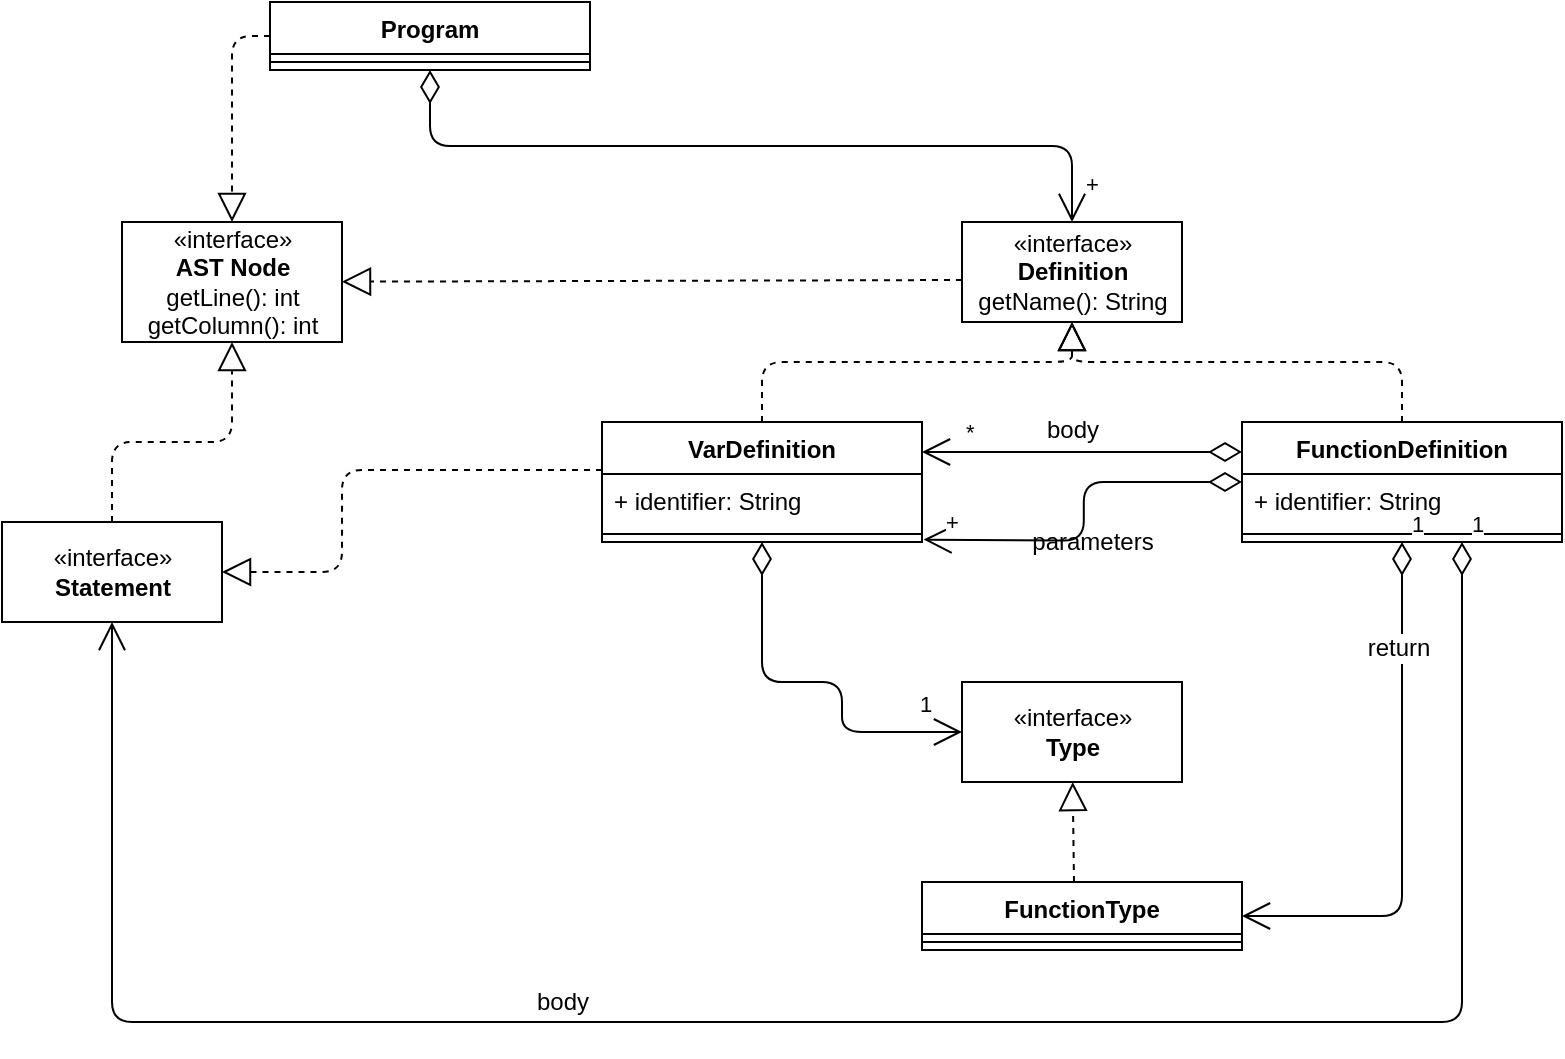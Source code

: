 <mxfile version="12.6.2" type="onedrive" pages="5"><diagram id="3kYxH-ZIVgS1sIU6BFG8" name="General"><mxGraphModel dx="1038" dy="580" grid="1" gridSize="10" guides="1" tooltips="1" connect="1" arrows="1" fold="1" page="1" pageScale="1" pageWidth="1169" pageHeight="827" math="0" shadow="0"><root><mxCell id="0"/><mxCell id="1" parent="0"/><mxCell id="vzZ92HvTBviT76feCOXW-1" value="Program" style="swimlane;fontStyle=1;align=center;verticalAlign=top;childLayout=stackLayout;horizontal=1;startSize=26;horizontalStack=0;resizeParent=1;resizeParentMax=0;resizeLast=0;collapsible=1;marginBottom=0;" parent="1" vertex="1"><mxGeometry x="328" y="158" width="160" height="34" as="geometry"/></mxCell><mxCell id="vzZ92HvTBviT76feCOXW-2" value="" style="line;strokeWidth=1;fillColor=none;align=left;verticalAlign=middle;spacingTop=-1;spacingLeft=3;spacingRight=3;rotatable=0;labelPosition=right;points=[];portConstraint=eastwest;" parent="vzZ92HvTBviT76feCOXW-1" vertex="1"><mxGeometry y="26" width="160" height="8" as="geometry"/></mxCell><mxCell id="vzZ92HvTBviT76feCOXW-3" value="«interface»&lt;br&gt;&lt;b&gt;Definition&lt;/b&gt;&lt;br&gt;getName(): String" style="html=1;" parent="1" vertex="1"><mxGeometry x="674" y="268" width="110" height="50" as="geometry"/></mxCell><mxCell id="vzZ92HvTBviT76feCOXW-4" value="VarDefinition" style="swimlane;fontStyle=1;align=center;verticalAlign=top;childLayout=stackLayout;horizontal=1;startSize=26;horizontalStack=0;resizeParent=1;resizeParentMax=0;resizeLast=0;collapsible=1;marginBottom=0;" parent="1" vertex="1"><mxGeometry x="494" y="368" width="160" height="60" as="geometry"/></mxCell><mxCell id="vzZ92HvTBviT76feCOXW-5" value="+ identifier: String" style="text;strokeColor=none;fillColor=none;align=left;verticalAlign=top;spacingLeft=4;spacingRight=4;overflow=hidden;rotatable=0;points=[[0,0.5],[1,0.5]];portConstraint=eastwest;" parent="vzZ92HvTBviT76feCOXW-4" vertex="1"><mxGeometry y="26" width="160" height="26" as="geometry"/></mxCell><mxCell id="vzZ92HvTBviT76feCOXW-6" value="" style="line;strokeWidth=1;fillColor=none;align=left;verticalAlign=middle;spacingTop=-1;spacingLeft=3;spacingRight=3;rotatable=0;labelPosition=right;points=[];portConstraint=eastwest;" parent="vzZ92HvTBviT76feCOXW-4" vertex="1"><mxGeometry y="52" width="160" height="8" as="geometry"/></mxCell><mxCell id="vzZ92HvTBviT76feCOXW-8" value="FunctionDefinition" style="swimlane;fontStyle=1;align=center;verticalAlign=top;childLayout=stackLayout;horizontal=1;startSize=26;horizontalStack=0;resizeParent=1;resizeParentMax=0;resizeLast=0;collapsible=1;marginBottom=0;" parent="1" vertex="1"><mxGeometry x="814" y="368" width="160" height="60" as="geometry"/></mxCell><mxCell id="vzZ92HvTBviT76feCOXW-9" value="+ identifier: String" style="text;strokeColor=none;fillColor=none;align=left;verticalAlign=top;spacingLeft=4;spacingRight=4;overflow=hidden;rotatable=0;points=[[0,0.5],[1,0.5]];portConstraint=eastwest;" parent="vzZ92HvTBviT76feCOXW-8" vertex="1"><mxGeometry y="26" width="160" height="26" as="geometry"/></mxCell><mxCell id="vzZ92HvTBviT76feCOXW-10" value="" style="line;strokeWidth=1;fillColor=none;align=left;verticalAlign=middle;spacingTop=-1;spacingLeft=3;spacingRight=3;rotatable=0;labelPosition=right;points=[];portConstraint=eastwest;" parent="vzZ92HvTBviT76feCOXW-8" vertex="1"><mxGeometry y="52" width="160" height="8" as="geometry"/></mxCell><mxCell id="vzZ92HvTBviT76feCOXW-11" value="«interface»&lt;br&gt;&lt;b&gt;Type&lt;/b&gt;" style="html=1;" parent="1" vertex="1"><mxGeometry x="674" y="498" width="110" height="50" as="geometry"/></mxCell><mxCell id="vzZ92HvTBviT76feCOXW-12" value="1" style="endArrow=open;html=1;endSize=12;startArrow=diamondThin;startSize=14;startFill=0;edgeStyle=orthogonalEdgeStyle;align=left;verticalAlign=bottom;strokeWidth=1;entryX=0;entryY=0.5;entryDx=0;entryDy=0;" parent="1" source="vzZ92HvTBviT76feCOXW-4" target="vzZ92HvTBviT76feCOXW-11" edge="1"><mxGeometry x="0.758" y="5" relative="1" as="geometry"><mxPoint x="574" y="458" as="sourcePoint"/><mxPoint x="674" y="498" as="targetPoint"/><Array as="points"><mxPoint x="574" y="498"/><mxPoint x="614" y="498"/><mxPoint x="614" y="523"/></Array><mxPoint as="offset"/></mxGeometry></mxCell><mxCell id="vzZ92HvTBviT76feCOXW-13" value="*" style="endArrow=open;html=1;endSize=12;startArrow=diamondThin;startSize=14;startFill=0;edgeStyle=orthogonalEdgeStyle;align=left;verticalAlign=bottom;strokeWidth=1;entryX=1;entryY=0.25;entryDx=0;entryDy=0;exitX=0;exitY=0.25;exitDx=0;exitDy=0;" parent="1" source="vzZ92HvTBviT76feCOXW-8" target="vzZ92HvTBviT76feCOXW-4" edge="1"><mxGeometry x="0.75" y="-1" relative="1" as="geometry"><mxPoint x="674" y="388" as="sourcePoint"/><mxPoint x="834" y="388" as="targetPoint"/><mxPoint as="offset"/></mxGeometry></mxCell><mxCell id="vzZ92HvTBviT76feCOXW-14" value="body" style="text;html=1;align=center;verticalAlign=middle;resizable=0;points=[];labelBackgroundColor=#ffffff;" parent="vzZ92HvTBviT76feCOXW-13" vertex="1" connectable="0"><mxGeometry x="0.13" y="-4" relative="1" as="geometry"><mxPoint x="5" y="-7.5" as="offset"/></mxGeometry></mxCell><mxCell id="vzZ92HvTBviT76feCOXW-15" value="" style="endArrow=block;dashed=1;endFill=0;endSize=12;html=1;strokeWidth=1;entryX=0.5;entryY=1;entryDx=0;entryDy=0;exitX=0.5;exitY=0;exitDx=0;exitDy=0;" parent="1" source="vzZ92HvTBviT76feCOXW-4" target="vzZ92HvTBviT76feCOXW-3" edge="1"><mxGeometry width="160" relative="1" as="geometry"><mxPoint x="514" y="328" as="sourcePoint"/><mxPoint x="674" y="328" as="targetPoint"/><Array as="points"><mxPoint x="574" y="338"/><mxPoint x="729" y="338"/></Array></mxGeometry></mxCell><mxCell id="vzZ92HvTBviT76feCOXW-16" value="" style="endArrow=block;dashed=1;endFill=0;endSize=12;html=1;strokeWidth=1;exitX=0.5;exitY=0;exitDx=0;exitDy=0;entryX=0.5;entryY=1;entryDx=0;entryDy=0;" parent="1" source="vzZ92HvTBviT76feCOXW-8" target="vzZ92HvTBviT76feCOXW-3" edge="1"><mxGeometry width="160" relative="1" as="geometry"><mxPoint x="584" y="378" as="sourcePoint"/><mxPoint x="724" y="318" as="targetPoint"/><Array as="points"><mxPoint x="894" y="338"/><mxPoint x="729" y="338"/></Array></mxGeometry></mxCell><mxCell id="vzZ92HvTBviT76feCOXW-17" value="+" style="endArrow=open;html=1;endSize=12;startArrow=diamondThin;startSize=14;startFill=0;edgeStyle=orthogonalEdgeStyle;align=left;verticalAlign=bottom;strokeWidth=1;entryX=0.5;entryY=0;entryDx=0;entryDy=0;exitX=0.5;exitY=1;exitDx=0;exitDy=0;" parent="1" source="vzZ92HvTBviT76feCOXW-1" target="vzZ92HvTBviT76feCOXW-3" edge="1"><mxGeometry x="0.95" y="5" relative="1" as="geometry"><mxPoint x="164" y="298" as="sourcePoint"/><mxPoint x="324" y="298" as="targetPoint"/><mxPoint as="offset"/></mxGeometry></mxCell><mxCell id="vzZ92HvTBviT76feCOXW-18" value="«interface»&lt;br&gt;&lt;b&gt;AST Node&lt;/b&gt;&lt;br&gt;getLine(): int&lt;br&gt;getColumn(): int" style="html=1;" parent="1" vertex="1"><mxGeometry x="254" y="268" width="110" height="60" as="geometry"/></mxCell><mxCell id="vzZ92HvTBviT76feCOXW-19" value="" style="endArrow=block;dashed=1;endFill=0;endSize=12;html=1;strokeWidth=1;entryX=0.5;entryY=0;entryDx=0;entryDy=0;" parent="1" source="vzZ92HvTBviT76feCOXW-1" target="vzZ92HvTBviT76feCOXW-18" edge="1"><mxGeometry width="160" relative="1" as="geometry"><mxPoint x="354" y="168" as="sourcePoint"/><mxPoint x="364" y="218" as="targetPoint"/><Array as="points"><mxPoint x="309" y="175"/></Array></mxGeometry></mxCell><mxCell id="vzZ92HvTBviT76feCOXW-20" value="«interface»&lt;br&gt;&lt;b&gt;Statement&lt;/b&gt;" style="html=1;" parent="1" vertex="1"><mxGeometry x="194" y="418" width="110" height="50" as="geometry"/></mxCell><mxCell id="vzZ92HvTBviT76feCOXW-21" value="" style="endArrow=block;dashed=1;endFill=0;endSize=12;html=1;strokeWidth=1;" parent="1" target="vzZ92HvTBviT76feCOXW-20" edge="1"><mxGeometry width="160" relative="1" as="geometry"><mxPoint x="494" y="392" as="sourcePoint"/><mxPoint x="404" y="388" as="targetPoint"/><Array as="points"><mxPoint x="364" y="392"/><mxPoint x="364" y="443"/></Array></mxGeometry></mxCell><mxCell id="vzZ92HvTBviT76feCOXW-22" value="" style="endArrow=block;dashed=1;endFill=0;endSize=12;html=1;strokeWidth=1;" parent="1" source="vzZ92HvTBviT76feCOXW-20" target="vzZ92HvTBviT76feCOXW-18" edge="1"><mxGeometry width="160" relative="1" as="geometry"><mxPoint x="54" y="318" as="sourcePoint"/><mxPoint x="214" y="318" as="targetPoint"/><Array as="points"><mxPoint x="249" y="378"/><mxPoint x="309" y="378"/></Array></mxGeometry></mxCell><mxCell id="vzZ92HvTBviT76feCOXW-23" value="" style="endArrow=block;dashed=1;endFill=0;endSize=12;html=1;strokeWidth=1;" parent="1" target="vzZ92HvTBviT76feCOXW-18" edge="1"><mxGeometry width="160" relative="1" as="geometry"><mxPoint x="674" y="297" as="sourcePoint"/><mxPoint x="584" y="308" as="targetPoint"/></mxGeometry></mxCell><mxCell id="vzZ92HvTBviT76feCOXW-24" value="FunctionType" style="swimlane;fontStyle=1;align=center;verticalAlign=top;childLayout=stackLayout;horizontal=1;startSize=26;horizontalStack=0;resizeParent=1;resizeParentMax=0;resizeLast=0;collapsible=1;marginBottom=0;" parent="1" vertex="1"><mxGeometry x="654" y="598" width="160" height="34" as="geometry"/></mxCell><mxCell id="vzZ92HvTBviT76feCOXW-25" value="" style="line;strokeWidth=1;fillColor=none;align=left;verticalAlign=middle;spacingTop=-1;spacingLeft=3;spacingRight=3;rotatable=0;labelPosition=right;points=[];portConstraint=eastwest;" parent="vzZ92HvTBviT76feCOXW-24" vertex="1"><mxGeometry y="26" width="160" height="8" as="geometry"/></mxCell><mxCell id="vzZ92HvTBviT76feCOXW-26" value="" style="endArrow=block;dashed=1;endFill=0;endSize=12;html=1;strokeWidth=1;" parent="1" target="vzZ92HvTBviT76feCOXW-11" edge="1"><mxGeometry width="160" relative="1" as="geometry"><mxPoint x="730" y="598" as="sourcePoint"/><mxPoint x="234" y="658" as="targetPoint"/></mxGeometry></mxCell><mxCell id="vzZ92HvTBviT76feCOXW-27" value="1" style="endArrow=open;html=1;endSize=12;startArrow=diamondThin;startSize=14;startFill=0;edgeStyle=orthogonalEdgeStyle;align=left;verticalAlign=bottom;strokeWidth=1;entryX=1;entryY=0.5;entryDx=0;entryDy=0;" parent="1" source="vzZ92HvTBviT76feCOXW-8" target="vzZ92HvTBviT76feCOXW-24" edge="1"><mxGeometry x="-1" y="3" relative="1" as="geometry"><mxPoint x="834" y="538" as="sourcePoint"/><mxPoint x="994" y="538" as="targetPoint"/></mxGeometry></mxCell><mxCell id="vzZ92HvTBviT76feCOXW-28" value="return" style="text;html=1;align=center;verticalAlign=middle;resizable=0;points=[];labelBackgroundColor=#ffffff;" parent="vzZ92HvTBviT76feCOXW-27" vertex="1" connectable="0"><mxGeometry x="-0.606" y="-2" relative="1" as="geometry"><mxPoint as="offset"/></mxGeometry></mxCell><mxCell id="vzZ92HvTBviT76feCOXW-29" value="+" style="endArrow=open;html=1;endSize=12;startArrow=diamondThin;startSize=14;startFill=0;edgeStyle=orthogonalEdgeStyle;align=left;verticalAlign=bottom;strokeWidth=1;entryX=1.005;entryY=-0.046;entryDx=0;entryDy=0;entryPerimeter=0;" parent="1" source="vzZ92HvTBviT76feCOXW-8" edge="1"><mxGeometry x="0.902" relative="1" as="geometry"><mxPoint x="694" y="438" as="sourcePoint"/><mxPoint x="654.8" y="426.804" as="targetPoint"/><mxPoint as="offset"/></mxGeometry></mxCell><mxCell id="vzZ92HvTBviT76feCOXW-30" value="parameters" style="text;html=1;align=center;verticalAlign=middle;resizable=0;points=[];autosize=1;" parent="1" vertex="1"><mxGeometry x="699" y="418" width="80" height="20" as="geometry"/></mxCell><mxCell id="_9KALteMq-sLKFjThB2a-1" value="1" style="endArrow=open;html=1;endSize=12;startArrow=diamondThin;startSize=14;startFill=0;edgeStyle=orthogonalEdgeStyle;align=left;verticalAlign=bottom;" edge="1" parent="1" source="vzZ92HvTBviT76feCOXW-8" target="vzZ92HvTBviT76feCOXW-20"><mxGeometry x="-1" y="3" relative="1" as="geometry"><mxPoint x="334" y="508" as="sourcePoint"/><mxPoint x="494" y="508" as="targetPoint"/><Array as="points"><mxPoint x="924" y="668"/><mxPoint x="249" y="668"/></Array></mxGeometry></mxCell><mxCell id="_9KALteMq-sLKFjThB2a-2" value="body" style="text;html=1;align=center;verticalAlign=middle;resizable=0;points=[];autosize=1;" vertex="1" parent="1"><mxGeometry x="454" y="648" width="40" height="20" as="geometry"/></mxCell></root></mxGraphModel></diagram><diagram name="Expression" id="USJmHZOe6R64d_u27-iW"><mxGraphModel dx="3245" dy="1160" grid="1" gridSize="10" guides="1" tooltips="1" connect="1" arrows="1" fold="1" page="1" pageScale="1" pageWidth="1169" pageHeight="827" math="0" shadow="0"><root><mxCell id="0"/><mxCell id="1" parent="0"/><mxCell id="ZNUSGBjchQqHy3ZGtJuJ-1" value="Variable" style="swimlane;fontStyle=1;align=center;verticalAlign=top;childLayout=stackLayout;horizontal=1;startSize=26;horizontalStack=0;resizeParent=1;resizeParentMax=0;resizeLast=0;collapsible=1;marginBottom=0;shadow=0;" parent="1" vertex="1"><mxGeometry x="88.0" y="298.4" width="160" height="60" as="geometry"/></mxCell><mxCell id="ZNUSGBjchQqHy3ZGtJuJ-2" value="+ name: String" style="text;strokeColor=none;fillColor=none;align=left;verticalAlign=top;spacingLeft=4;spacingRight=4;overflow=hidden;rotatable=0;points=[[0,0.5],[1,0.5]];portConstraint=eastwest;shadow=0;" parent="ZNUSGBjchQqHy3ZGtJuJ-1" vertex="1"><mxGeometry y="26" width="160" height="26" as="geometry"/></mxCell><mxCell id="ZNUSGBjchQqHy3ZGtJuJ-3" value="" style="line;strokeWidth=1;fillColor=none;align=left;verticalAlign=middle;spacingTop=-1;spacingLeft=3;spacingRight=3;rotatable=0;labelPosition=right;points=[];portConstraint=eastwest;shadow=0;" parent="ZNUSGBjchQqHy3ZGtJuJ-1" vertex="1"><mxGeometry y="52" width="160" height="8" as="geometry"/></mxCell><mxCell id="ZNUSGBjchQqHy3ZGtJuJ-4" value="IntLiteral" style="swimlane;fontStyle=1;align=center;verticalAlign=top;childLayout=stackLayout;horizontal=1;startSize=26;horizontalStack=0;resizeParent=1;resizeParentMax=0;resizeLast=0;collapsible=1;marginBottom=0;shadow=0;" parent="1" vertex="1"><mxGeometry x="101.0" y="489.6" width="160" height="60" as="geometry"/></mxCell><mxCell id="ZNUSGBjchQqHy3ZGtJuJ-5" value="+ value: int" style="text;strokeColor=none;fillColor=none;align=left;verticalAlign=top;spacingLeft=4;spacingRight=4;overflow=hidden;rotatable=0;points=[[0,0.5],[1,0.5]];portConstraint=eastwest;shadow=0;" parent="ZNUSGBjchQqHy3ZGtJuJ-4" vertex="1"><mxGeometry y="26" width="160" height="26" as="geometry"/></mxCell><mxCell id="ZNUSGBjchQqHy3ZGtJuJ-6" value="" style="line;strokeWidth=1;fillColor=none;align=left;verticalAlign=middle;spacingTop=-1;spacingLeft=3;spacingRight=3;rotatable=0;labelPosition=right;points=[];portConstraint=eastwest;shadow=0;" parent="ZNUSGBjchQqHy3ZGtJuJ-4" vertex="1"><mxGeometry y="52" width="160" height="8" as="geometry"/></mxCell><mxCell id="ZNUSGBjchQqHy3ZGtJuJ-7" value="Arithmetic" style="swimlane;fontStyle=1;align=center;verticalAlign=top;childLayout=stackLayout;horizontal=1;startSize=26;horizontalStack=0;resizeParent=1;resizeParentMax=0;resizeLast=0;collapsible=1;marginBottom=0;shadow=0;" parent="1" vertex="1"><mxGeometry x="248.0" y="594.0" width="160" height="60" as="geometry"/></mxCell><mxCell id="ZNUSGBjchQqHy3ZGtJuJ-8" value="+ operand: String" style="text;strokeColor=none;fillColor=none;align=left;verticalAlign=top;spacingLeft=4;spacingRight=4;overflow=hidden;rotatable=0;points=[[0,0.5],[1,0.5]];portConstraint=eastwest;shadow=0;" parent="ZNUSGBjchQqHy3ZGtJuJ-7" vertex="1"><mxGeometry y="26" width="160" height="26" as="geometry"/></mxCell><mxCell id="ZNUSGBjchQqHy3ZGtJuJ-9" value="" style="line;strokeWidth=1;fillColor=none;align=left;verticalAlign=middle;spacingTop=-1;spacingLeft=3;spacingRight=3;rotatable=0;labelPosition=right;points=[];portConstraint=eastwest;shadow=0;" parent="ZNUSGBjchQqHy3ZGtJuJ-7" vertex="1"><mxGeometry y="52" width="160" height="8" as="geometry"/></mxCell><mxCell id="ZNUSGBjchQqHy3ZGtJuJ-10" value="UnaryMinus" style="swimlane;fontStyle=1;align=center;verticalAlign=top;childLayout=stackLayout;horizontal=1;startSize=26;horizontalStack=0;resizeParent=1;resizeParentMax=0;resizeLast=0;collapsible=1;marginBottom=0;shadow=0;" parent="1" vertex="1"><mxGeometry x="293.2" y="38.0" width="160" height="34" as="geometry"/></mxCell><mxCell id="ZNUSGBjchQqHy3ZGtJuJ-12" value="" style="line;strokeWidth=1;fillColor=none;align=left;verticalAlign=middle;spacingTop=-1;spacingLeft=3;spacingRight=3;rotatable=0;labelPosition=right;points=[];portConstraint=eastwest;shadow=0;" parent="ZNUSGBjchQqHy3ZGtJuJ-10" vertex="1"><mxGeometry y="26" width="160" height="8" as="geometry"/></mxCell><mxCell id="ZNUSGBjchQqHy3ZGtJuJ-13" value="«interface»&lt;br&gt;&lt;b&gt;Expression&lt;/b&gt;" style="html=1;shadow=0;" parent="1" vertex="1"><mxGeometry x="408.0" y="272.1" width="226.8" height="112.6" as="geometry"/></mxCell><mxCell id="ZNUSGBjchQqHy3ZGtJuJ-14" value="" style="endArrow=block;dashed=1;endFill=0;endSize=12;html=1;shadow=0;" parent="1" source="ZNUSGBjchQqHy3ZGtJuJ-1" target="ZNUSGBjchQqHy3ZGtJuJ-13" edge="1"><mxGeometry width="160" relative="1" as="geometry"><mxPoint x="444.8" y="421.4" as="sourcePoint"/><mxPoint x="614.8" y="541.4" as="targetPoint"/></mxGeometry></mxCell><mxCell id="ZNUSGBjchQqHy3ZGtJuJ-15" value="" style="endArrow=block;dashed=1;endFill=0;endSize=12;html=1;shadow=0;" parent="1" edge="1"><mxGeometry width="160" relative="1" as="geometry"><mxPoint x="173.2" y="489.6" as="sourcePoint"/><mxPoint x="407.2" y="379.6" as="targetPoint"/><Array as="points"><mxPoint x="173.2" y="459.6"/><mxPoint x="343.2" y="459.6"/><mxPoint x="343.2" y="379.6"/></Array></mxGeometry></mxCell><mxCell id="ZNUSGBjchQqHy3ZGtJuJ-16" value="" style="endArrow=block;dashed=1;endFill=0;endSize=12;html=1;exitX=0.75;exitY=0;exitDx=0;exitDy=0;entryX=0.397;entryY=1;entryDx=0;entryDy=0;entryPerimeter=0;shadow=0;" parent="1" source="ZNUSGBjchQqHy3ZGtJuJ-7" target="ZNUSGBjchQqHy3ZGtJuJ-13" edge="1"><mxGeometry width="160" relative="1" as="geometry"><mxPoint x="424.8" y="441.4" as="sourcePoint"/><mxPoint x="574.8" y="331.4" as="targetPoint"/><Array as="points"><mxPoint x="368.0" y="514.0"/><mxPoint x="498.0" y="514.0"/></Array></mxGeometry></mxCell><mxCell id="ZNUSGBjchQqHy3ZGtJuJ-17" value="" style="endArrow=block;dashed=1;endFill=0;endSize=12;html=1;entryX=0.199;entryY=0;entryDx=0;entryDy=0;entryPerimeter=0;shadow=0;" parent="1" source="ZNUSGBjchQqHy3ZGtJuJ-10" target="ZNUSGBjchQqHy3ZGtJuJ-13" edge="1"><mxGeometry width="160" relative="1" as="geometry"><mxPoint x="634.8" y="435.4" as="sourcePoint"/><mxPoint x="584.8" y="341.4" as="targetPoint"/><Array as="points"><mxPoint x="374.2" y="189.6"/><mxPoint x="453.2" y="189.6"/></Array></mxGeometry></mxCell><mxCell id="ZNUSGBjchQqHy3ZGtJuJ-18" value="UnaryNot" style="swimlane;fontStyle=1;align=center;verticalAlign=top;childLayout=stackLayout;horizontal=1;startSize=26;horizontalStack=0;resizeParent=1;resizeParentMax=0;resizeLast=0;collapsible=1;marginBottom=0;shadow=0;" parent="1" vertex="1"><mxGeometry x="88.0" y="38.0" width="160" height="34" as="geometry"/></mxCell><mxCell id="ZNUSGBjchQqHy3ZGtJuJ-19" value="" style="line;strokeWidth=1;fillColor=none;align=left;verticalAlign=middle;spacingTop=-1;spacingLeft=3;spacingRight=3;rotatable=0;labelPosition=right;points=[];portConstraint=eastwest;shadow=0;" parent="ZNUSGBjchQqHy3ZGtJuJ-18" vertex="1"><mxGeometry y="26" width="160" height="8" as="geometry"/></mxCell><mxCell id="ZNUSGBjchQqHy3ZGtJuJ-20" value="" style="endArrow=block;dashed=1;endFill=0;endSize=12;html=1;entryX=0.111;entryY=0;entryDx=0;entryDy=0;entryPerimeter=0;shadow=0;" parent="1" target="ZNUSGBjchQqHy3ZGtJuJ-13" edge="1"><mxGeometry width="160" relative="1" as="geometry"><mxPoint x="223.2" y="71.6" as="sourcePoint"/><mxPoint x="644.8" y="299.2" as="targetPoint"/><Array as="points"><mxPoint x="223.2" y="189.6"/><mxPoint x="323.2" y="189.6"/><mxPoint x="323.2" y="229.6"/><mxPoint x="433.2" y="229.6"/></Array></mxGeometry></mxCell><mxCell id="ZNUSGBjchQqHy3ZGtJuJ-21" value="Comparisson" style="swimlane;fontStyle=1;align=center;verticalAlign=top;childLayout=stackLayout;horizontal=1;startSize=26;horizontalStack=0;resizeParent=1;resizeParentMax=0;resizeLast=0;collapsible=1;marginBottom=0;shadow=0;" parent="1" vertex="1"><mxGeometry x="848.0" y="298.4" width="160" height="60" as="geometry"><mxRectangle x="860" y="-70" width="110" height="26" as="alternateBounds"/></mxGeometry></mxCell><mxCell id="ZNUSGBjchQqHy3ZGtJuJ-22" value="+ operand: String" style="text;strokeColor=none;fillColor=none;align=left;verticalAlign=top;spacingLeft=4;spacingRight=4;overflow=hidden;rotatable=0;points=[[0,0.5],[1,0.5]];portConstraint=eastwest;shadow=0;" parent="ZNUSGBjchQqHy3ZGtJuJ-21" vertex="1"><mxGeometry y="26" width="160" height="26" as="geometry"/></mxCell><mxCell id="ZNUSGBjchQqHy3ZGtJuJ-23" value="" style="line;strokeWidth=1;fillColor=none;align=left;verticalAlign=middle;spacingTop=-1;spacingLeft=3;spacingRight=3;rotatable=0;labelPosition=right;points=[];portConstraint=eastwest;shadow=0;" parent="ZNUSGBjchQqHy3ZGtJuJ-21" vertex="1"><mxGeometry y="52" width="160" height="8" as="geometry"/></mxCell><mxCell id="ZNUSGBjchQqHy3ZGtJuJ-24" value="" style="endArrow=block;dashed=1;endFill=0;endSize=12;html=1;entryX=1;entryY=0.5;entryDx=0;entryDy=0;exitX=-0.015;exitY=0.1;exitDx=0;exitDy=0;exitPerimeter=0;shadow=0;" parent="1" source="ZNUSGBjchQqHy3ZGtJuJ-22" target="ZNUSGBjchQqHy3ZGtJuJ-13" edge="1"><mxGeometry width="160" relative="1" as="geometry"><mxPoint x="521.8" y="181.4" as="sourcePoint"/><mxPoint x="681.8" y="181.4" as="targetPoint"/></mxGeometry></mxCell><mxCell id="ZNUSGBjchQqHy3ZGtJuJ-25" value="2" style="endArrow=open;html=1;endSize=12;startArrow=diamondThin;startSize=14;startFill=0;edgeStyle=orthogonalEdgeStyle;align=left;verticalAlign=bottom;exitX=0;exitY=0.25;exitDx=0;exitDy=0;entryX=1;entryY=0.25;entryDx=0;entryDy=0;shadow=0;" parent="1" source="ZNUSGBjchQqHy3ZGtJuJ-21" target="ZNUSGBjchQqHy3ZGtJuJ-13" edge="1"><mxGeometry x="0.911" relative="1" as="geometry"><mxPoint x="824.8" y="106.4" as="sourcePoint"/><mxPoint x="614.8" y="281.4" as="targetPoint"/><mxPoint as="offset"/></mxGeometry></mxCell><mxCell id="ZNUSGBjchQqHy3ZGtJuJ-26" value="Logical" style="swimlane;fontStyle=1;align=center;verticalAlign=top;childLayout=stackLayout;horizontal=1;startSize=26;horizontalStack=0;resizeParent=1;resizeParentMax=0;resizeLast=0;collapsible=1;marginBottom=0;shadow=0;" parent="1" vertex="1"><mxGeometry x="848.0" y="124.0" width="160" height="60" as="geometry"/></mxCell><mxCell id="ZNUSGBjchQqHy3ZGtJuJ-27" value="+ operand: String" style="text;strokeColor=none;fillColor=none;align=left;verticalAlign=top;spacingLeft=4;spacingRight=4;overflow=hidden;rotatable=0;points=[[0,0.5],[1,0.5]];portConstraint=eastwest;shadow=0;" parent="ZNUSGBjchQqHy3ZGtJuJ-26" vertex="1"><mxGeometry y="26" width="160" height="26" as="geometry"/></mxCell><mxCell id="ZNUSGBjchQqHy3ZGtJuJ-28" value="" style="line;strokeWidth=1;fillColor=none;align=left;verticalAlign=middle;spacingTop=-1;spacingLeft=3;spacingRight=3;rotatable=0;labelPosition=right;points=[];portConstraint=eastwest;shadow=0;" parent="ZNUSGBjchQqHy3ZGtJuJ-26" vertex="1"><mxGeometry y="52" width="160" height="8" as="geometry"/></mxCell><mxCell id="ZNUSGBjchQqHy3ZGtJuJ-29" value="" style="endArrow=block;dashed=1;endFill=0;endSize=12;html=1;shadow=0;" parent="1" source="ZNUSGBjchQqHy3ZGtJuJ-26" target="ZNUSGBjchQqHy3ZGtJuJ-13" edge="1"><mxGeometry width="160" relative="1" as="geometry"><mxPoint x="484.8" y="141.4" as="sourcePoint"/><mxPoint x="534.8" y="191.4" as="targetPoint"/></mxGeometry></mxCell><mxCell id="ZNUSGBjchQqHy3ZGtJuJ-30" value="2" style="endArrow=open;html=1;endSize=12;startArrow=diamondThin;startSize=14;startFill=0;edgeStyle=orthogonalEdgeStyle;align=left;verticalAlign=bottom;entryX=0.97;entryY=0.012;entryDx=0;entryDy=0;entryPerimeter=0;shadow=0;" parent="1" source="ZNUSGBjchQqHy3ZGtJuJ-26" target="ZNUSGBjchQqHy3ZGtJuJ-13" edge="1"><mxGeometry x="0.849" y="-18" relative="1" as="geometry"><mxPoint x="532.8" y="141.4" as="sourcePoint"/><mxPoint x="504.8" y="191.4" as="targetPoint"/><mxPoint as="offset"/></mxGeometry></mxCell><mxCell id="ZNUSGBjchQqHy3ZGtJuJ-31" value="Indexing" style="swimlane;fontStyle=1;align=center;verticalAlign=top;childLayout=stackLayout;horizontal=1;startSize=26;horizontalStack=0;resizeParent=1;resizeParentMax=0;resizeLast=0;collapsible=1;marginBottom=0;shadow=0;" parent="1" vertex="1"><mxGeometry x="607.0" y="529.6" width="160" height="34" as="geometry"/></mxCell><mxCell id="ZNUSGBjchQqHy3ZGtJuJ-33" value="" style="line;strokeWidth=1;fillColor=none;align=left;verticalAlign=middle;spacingTop=-1;spacingLeft=3;spacingRight=3;rotatable=0;labelPosition=right;points=[];portConstraint=eastwest;shadow=0;" parent="ZNUSGBjchQqHy3ZGtJuJ-31" vertex="1"><mxGeometry y="26" width="160" height="8" as="geometry"/></mxCell><mxCell id="ZNUSGBjchQqHy3ZGtJuJ-37" value="2" style="endArrow=open;html=1;endSize=12;startArrow=diamondThin;startSize=14;startFill=0;edgeStyle=orthogonalEdgeStyle;align=left;verticalAlign=bottom;entryX=0.206;entryY=0.999;entryDx=0;entryDy=0;entryPerimeter=0;shadow=0;" parent="1" source="ZNUSGBjchQqHy3ZGtJuJ-7" target="ZNUSGBjchQqHy3ZGtJuJ-13" edge="1"><mxGeometry x="0.847" y="-7" relative="1" as="geometry"><mxPoint x="468.0" y="544.0" as="sourcePoint"/><mxPoint x="628.0" y="544.0" as="targetPoint"/><mxPoint as="offset"/></mxGeometry></mxCell><mxCell id="ZNUSGBjchQqHy3ZGtJuJ-38" value="1" style="endArrow=open;html=1;endSize=12;startArrow=diamondThin;startSize=14;startFill=0;edgeStyle=orthogonalEdgeStyle;align=left;verticalAlign=bottom;shadow=0;" parent="1" source="ZNUSGBjchQqHy3ZGtJuJ-18" target="ZNUSGBjchQqHy3ZGtJuJ-13" edge="1"><mxGeometry x="0.936" relative="1" as="geometry"><mxPoint x="803.0" y="558.4" as="sourcePoint"/><mxPoint x="803.058" y="329.1" as="targetPoint"/><mxPoint as="offset"/><Array as="points"><mxPoint x="168.2" y="139.6"/><mxPoint x="203.2" y="139.6"/><mxPoint x="203.2" y="279.6"/></Array></mxGeometry></mxCell><mxCell id="ZNUSGBjchQqHy3ZGtJuJ-39" value="Addition" style="swimlane;fontStyle=1;align=center;verticalAlign=top;childLayout=stackLayout;horizontal=1;startSize=26;horizontalStack=0;resizeParent=1;resizeParentMax=0;resizeLast=0;collapsible=1;marginBottom=0;shadow=0;" parent="1" vertex="1"><mxGeometry x="435.0" y="754.0" width="160" height="34" as="geometry"/></mxCell><mxCell id="ZNUSGBjchQqHy3ZGtJuJ-40" value="" style="line;strokeWidth=1;fillColor=none;align=left;verticalAlign=middle;spacingTop=-1;spacingLeft=3;spacingRight=3;rotatable=0;labelPosition=right;points=[];portConstraint=eastwest;shadow=0;" parent="ZNUSGBjchQqHy3ZGtJuJ-39" vertex="1"><mxGeometry y="26" width="160" height="8" as="geometry"/></mxCell><mxCell id="owzN107KyLGrgmoh9vFZ-10" value="Mod" style="swimlane;fontStyle=1;align=center;verticalAlign=top;childLayout=stackLayout;horizontal=1;startSize=26;horizontalStack=0;resizeParent=1;resizeParentMax=0;resizeLast=0;collapsible=1;marginBottom=0;shadow=0;" parent="1" vertex="1"><mxGeometry x="623.2" y="754.0" width="160" height="34" as="geometry"/></mxCell><mxCell id="owzN107KyLGrgmoh9vFZ-11" value="" style="line;strokeWidth=1;fillColor=none;align=left;verticalAlign=middle;spacingTop=-1;spacingLeft=3;spacingRight=3;rotatable=0;labelPosition=right;points=[];portConstraint=eastwest;shadow=0;" parent="owzN107KyLGrgmoh9vFZ-10" vertex="1"><mxGeometry y="26" width="160" height="8" as="geometry"/></mxCell><mxCell id="ZNUSGBjchQqHy3ZGtJuJ-41" value="" style="endArrow=block;endSize=16;endFill=0;html=1;shadow=0;" parent="1" source="ZNUSGBjchQqHy3ZGtJuJ-39" target="ZNUSGBjchQqHy3ZGtJuJ-7" edge="1"><mxGeometry width="160" relative="1" as="geometry"><mxPoint x="78.0" y="774.0" as="sourcePoint"/><mxPoint x="238.0" y="774.0" as="targetPoint"/></mxGeometry></mxCell><mxCell id="ZNUSGBjchQqHy3ZGtJuJ-42" value="Substraction" style="swimlane;fontStyle=1;align=center;verticalAlign=top;childLayout=stackLayout;horizontal=1;startSize=26;horizontalStack=0;resizeParent=1;resizeParentMax=0;resizeLast=0;collapsible=1;marginBottom=0;shadow=0;" parent="1" vertex="1"><mxGeometry x="261.0" y="754.0" width="160" height="34" as="geometry"/></mxCell><mxCell id="ZNUSGBjchQqHy3ZGtJuJ-43" value="" style="line;strokeWidth=1;fillColor=none;align=left;verticalAlign=middle;spacingTop=-1;spacingLeft=3;spacingRight=3;rotatable=0;labelPosition=right;points=[];portConstraint=eastwest;shadow=0;" parent="ZNUSGBjchQqHy3ZGtJuJ-42" vertex="1"><mxGeometry y="26" width="160" height="8" as="geometry"/></mxCell><mxCell id="ZNUSGBjchQqHy3ZGtJuJ-44" value="" style="endArrow=block;endSize=16;endFill=0;html=1;shadow=0;" parent="1" source="ZNUSGBjchQqHy3ZGtJuJ-42" target="ZNUSGBjchQqHy3ZGtJuJ-7" edge="1"><mxGeometry width="160" relative="1" as="geometry"><mxPoint x="338.0" y="794.0" as="sourcePoint"/><mxPoint x="338.0" y="664.0" as="targetPoint"/></mxGeometry></mxCell><mxCell id="ZNUSGBjchQqHy3ZGtJuJ-45" value="Multiplication" style="swimlane;fontStyle=1;align=center;verticalAlign=top;childLayout=stackLayout;horizontal=1;startSize=26;horizontalStack=0;resizeParent=1;resizeParentMax=0;resizeLast=0;collapsible=1;marginBottom=0;shadow=0;" parent="1" vertex="1"><mxGeometry x="88.0" y="754.0" width="160" height="34" as="geometry"/></mxCell><mxCell id="ZNUSGBjchQqHy3ZGtJuJ-46" value="" style="line;strokeWidth=1;fillColor=none;align=left;verticalAlign=middle;spacingTop=-1;spacingLeft=3;spacingRight=3;rotatable=0;labelPosition=right;points=[];portConstraint=eastwest;shadow=0;" parent="ZNUSGBjchQqHy3ZGtJuJ-45" vertex="1"><mxGeometry y="26" width="160" height="8" as="geometry"/></mxCell><mxCell id="ZNUSGBjchQqHy3ZGtJuJ-47" value="" style="endArrow=block;endSize=16;endFill=0;html=1;shadow=0;" parent="1" source="ZNUSGBjchQqHy3ZGtJuJ-45" target="ZNUSGBjchQqHy3ZGtJuJ-7" edge="1"><mxGeometry width="160" relative="1" as="geometry"><mxPoint x="148.0" y="758.0" as="sourcePoint"/><mxPoint x="136.617" y="618.0" as="targetPoint"/></mxGeometry></mxCell><mxCell id="ZNUSGBjchQqHy3ZGtJuJ-48" value="Division" style="swimlane;fontStyle=1;align=center;verticalAlign=top;childLayout=stackLayout;horizontal=1;startSize=26;horizontalStack=0;resizeParent=1;resizeParentMax=0;resizeLast=0;collapsible=1;marginBottom=0;shadow=0;" parent="1" vertex="1"><mxGeometry x="-82.0" y="754.0" width="160" height="34" as="geometry"/></mxCell><mxCell id="ZNUSGBjchQqHy3ZGtJuJ-49" value="" style="line;strokeWidth=1;fillColor=none;align=left;verticalAlign=middle;spacingTop=-1;spacingLeft=3;spacingRight=3;rotatable=0;labelPosition=right;points=[];portConstraint=eastwest;shadow=0;" parent="ZNUSGBjchQqHy3ZGtJuJ-48" vertex="1"><mxGeometry y="26" width="160" height="8" as="geometry"/></mxCell><mxCell id="ZNUSGBjchQqHy3ZGtJuJ-50" value="" style="endArrow=block;endSize=16;endFill=0;html=1;shadow=0;" parent="1" source="ZNUSGBjchQqHy3ZGtJuJ-48" target="ZNUSGBjchQqHy3ZGtJuJ-7" edge="1"><mxGeometry width="160" relative="1" as="geometry"><mxPoint x="91.15" y="698.0" as="sourcePoint"/><mxPoint x="238.001" y="594.0" as="targetPoint"/></mxGeometry></mxCell><mxCell id="ZNUSGBjchQqHy3ZGtJuJ-51" value="GreaterThan" style="swimlane;fontStyle=1;align=center;verticalAlign=top;childLayout=stackLayout;horizontal=1;startSize=26;horizontalStack=0;resizeParent=1;resizeParentMax=0;resizeLast=0;collapsible=1;marginBottom=0;shadow=0;" parent="1" vertex="1"><mxGeometry x="1128.0" y="436.6" width="160" height="34" as="geometry"/></mxCell><mxCell id="ZNUSGBjchQqHy3ZGtJuJ-52" value="" style="line;strokeWidth=1;fillColor=none;align=left;verticalAlign=middle;spacingTop=-1;spacingLeft=3;spacingRight=3;rotatable=0;labelPosition=right;points=[];portConstraint=eastwest;shadow=0;" parent="ZNUSGBjchQqHy3ZGtJuJ-51" vertex="1"><mxGeometry y="26" width="160" height="8" as="geometry"/></mxCell><mxCell id="ZNUSGBjchQqHy3ZGtJuJ-53" value="NotEqualThan" style="swimlane;fontStyle=1;align=center;verticalAlign=top;childLayout=stackLayout;horizontal=1;startSize=26;horizontalStack=0;resizeParent=1;resizeParentMax=0;resizeLast=0;collapsible=1;marginBottom=0;shadow=0;" parent="1" vertex="1"><mxGeometry x="1128.0" y="286.2" width="160" height="34" as="geometry"/></mxCell><mxCell id="ZNUSGBjchQqHy3ZGtJuJ-54" value="" style="line;strokeWidth=1;fillColor=none;align=left;verticalAlign=middle;spacingTop=-1;spacingLeft=3;spacingRight=3;rotatable=0;labelPosition=right;points=[];portConstraint=eastwest;shadow=0;" parent="ZNUSGBjchQqHy3ZGtJuJ-53" vertex="1"><mxGeometry y="26" width="160" height="8" as="geometry"/></mxCell><mxCell id="ZNUSGBjchQqHy3ZGtJuJ-55" value="EqualThan" style="swimlane;fontStyle=1;align=center;verticalAlign=top;childLayout=stackLayout;horizontal=1;startSize=26;horizontalStack=0;resizeParent=1;resizeParentMax=0;resizeLast=0;collapsible=1;marginBottom=0;shadow=0;" parent="1" vertex="1"><mxGeometry x="1128.0" y="336.2" width="160" height="34" as="geometry"/></mxCell><mxCell id="ZNUSGBjchQqHy3ZGtJuJ-56" value="" style="line;strokeWidth=1;fillColor=none;align=left;verticalAlign=middle;spacingTop=-1;spacingLeft=3;spacingRight=3;rotatable=0;labelPosition=right;points=[];portConstraint=eastwest;shadow=0;" parent="ZNUSGBjchQqHy3ZGtJuJ-55" vertex="1"><mxGeometry y="26" width="160" height="8" as="geometry"/></mxCell><mxCell id="ZNUSGBjchQqHy3ZGtJuJ-57" value="LowerThan" style="swimlane;fontStyle=1;align=center;verticalAlign=top;childLayout=stackLayout;horizontal=1;startSize=26;horizontalStack=0;resizeParent=1;resizeParentMax=0;resizeLast=0;collapsible=1;marginBottom=0;shadow=0;" parent="1" vertex="1"><mxGeometry x="1128.0" y="389.2" width="160" height="34" as="geometry"/></mxCell><mxCell id="ZNUSGBjchQqHy3ZGtJuJ-58" value="" style="line;strokeWidth=1;fillColor=none;align=left;verticalAlign=middle;spacingTop=-1;spacingLeft=3;spacingRight=3;rotatable=0;labelPosition=right;points=[];portConstraint=eastwest;shadow=0;" parent="ZNUSGBjchQqHy3ZGtJuJ-57" vertex="1"><mxGeometry y="26" width="160" height="8" as="geometry"/></mxCell><mxCell id="ZNUSGBjchQqHy3ZGtJuJ-59" value="LowerEqualThan" style="swimlane;fontStyle=1;align=center;verticalAlign=top;childLayout=stackLayout;horizontal=1;startSize=26;horizontalStack=0;resizeParent=1;resizeParentMax=0;resizeLast=0;collapsible=1;marginBottom=0;shadow=0;" parent="1" vertex="1"><mxGeometry x="1128.0" y="236.6" width="160" height="34" as="geometry"/></mxCell><mxCell id="ZNUSGBjchQqHy3ZGtJuJ-60" value="" style="line;strokeWidth=1;fillColor=none;align=left;verticalAlign=middle;spacingTop=-1;spacingLeft=3;spacingRight=3;rotatable=0;labelPosition=right;points=[];portConstraint=eastwest;shadow=0;" parent="ZNUSGBjchQqHy3ZGtJuJ-59" vertex="1"><mxGeometry y="26" width="160" height="8" as="geometry"/></mxCell><mxCell id="ZNUSGBjchQqHy3ZGtJuJ-61" value="GreaterEqualThan" style="swimlane;fontStyle=1;align=center;verticalAlign=top;childLayout=stackLayout;horizontal=1;startSize=26;horizontalStack=0;resizeParent=1;resizeParentMax=0;resizeLast=0;collapsible=1;marginBottom=0;shadow=0;" parent="1" vertex="1"><mxGeometry x="1128.0" y="186.2" width="160" height="34" as="geometry"/></mxCell><mxCell id="ZNUSGBjchQqHy3ZGtJuJ-62" value="" style="line;strokeWidth=1;fillColor=none;align=left;verticalAlign=middle;spacingTop=-1;spacingLeft=3;spacingRight=3;rotatable=0;labelPosition=right;points=[];portConstraint=eastwest;shadow=0;" parent="ZNUSGBjchQqHy3ZGtJuJ-61" vertex="1"><mxGeometry y="26" width="160" height="8" as="geometry"/></mxCell><mxCell id="ZNUSGBjchQqHy3ZGtJuJ-63" value="" style="endArrow=block;endSize=16;endFill=0;html=1;exitX=0;exitY=0.5;exitDx=0;exitDy=0;entryX=1;entryY=0.25;entryDx=0;entryDy=0;shadow=0;" parent="1" source="ZNUSGBjchQqHy3ZGtJuJ-51" target="ZNUSGBjchQqHy3ZGtJuJ-21" edge="1"><mxGeometry width="160" relative="1" as="geometry"><mxPoint x="948.0" y="453.1" as="sourcePoint"/><mxPoint x="1108.0" y="453.1" as="targetPoint"/><Array as="points"><mxPoint x="1078.0" y="454.0"/><mxPoint x="1078.0" y="313.0"/></Array></mxGeometry></mxCell><mxCell id="ZNUSGBjchQqHy3ZGtJuJ-64" value="" style="endArrow=block;endSize=16;endFill=0;html=1;exitX=0;exitY=0.5;exitDx=0;exitDy=0;entryX=1;entryY=0.25;entryDx=0;entryDy=0;shadow=0;" parent="1" source="ZNUSGBjchQqHy3ZGtJuJ-57" edge="1"><mxGeometry width="160" relative="1" as="geometry"><mxPoint x="1128.0" y="454.6" as="sourcePoint"/><mxPoint x="1008.0" y="314.4" as="targetPoint"/><Array as="points"><mxPoint x="1078.0" y="406.0"/><mxPoint x="1078.0" y="314.0"/></Array></mxGeometry></mxCell><mxCell id="ZNUSGBjchQqHy3ZGtJuJ-65" value="" style="endArrow=block;endSize=16;endFill=0;html=1;exitX=0;exitY=0.5;exitDx=0;exitDy=0;shadow=0;" parent="1" source="ZNUSGBjchQqHy3ZGtJuJ-55" edge="1"><mxGeometry width="160" relative="1" as="geometry"><mxPoint x="1148.0" y="473.6" as="sourcePoint"/><mxPoint x="1008.0" y="314.0" as="targetPoint"/><Array as="points"><mxPoint x="1098.0" y="354.0"/><mxPoint x="1098.0" y="314.0"/></Array></mxGeometry></mxCell><mxCell id="ZNUSGBjchQqHy3ZGtJuJ-66" value="" style="endArrow=block;endSize=16;endFill=0;html=1;exitX=0;exitY=0.25;exitDx=0;exitDy=0;shadow=0;" parent="1" source="ZNUSGBjchQqHy3ZGtJuJ-53" edge="1"><mxGeometry width="160" relative="1" as="geometry"><mxPoint x="1158.0" y="483.6" as="sourcePoint"/><mxPoint x="1008.0" y="314.0" as="targetPoint"/><Array as="points"><mxPoint x="1108.0" y="294.0"/><mxPoint x="1108.0" y="314.0"/></Array></mxGeometry></mxCell><mxCell id="ZNUSGBjchQqHy3ZGtJuJ-67" value="" style="endArrow=block;endSize=16;endFill=0;html=1;exitX=0;exitY=0.25;exitDx=0;exitDy=0;shadow=0;" parent="1" source="ZNUSGBjchQqHy3ZGtJuJ-59" edge="1"><mxGeometry width="160" relative="1" as="geometry"><mxPoint x="1138.0" y="363.2" as="sourcePoint"/><mxPoint x="1008.0" y="314.0" as="targetPoint"/><Array as="points"><mxPoint x="1108.0" y="244.0"/><mxPoint x="1108.0" y="314.0"/></Array></mxGeometry></mxCell><mxCell id="ZNUSGBjchQqHy3ZGtJuJ-68" value="" style="endArrow=block;endSize=16;endFill=0;html=1;exitX=0;exitY=0.25;exitDx=0;exitDy=0;shadow=0;" parent="1" source="ZNUSGBjchQqHy3ZGtJuJ-61" edge="1"><mxGeometry width="160" relative="1" as="geometry"><mxPoint x="1138.0" y="255.1" as="sourcePoint"/><mxPoint x="1008.0" y="314.0" as="targetPoint"/><Array as="points"><mxPoint x="1108.0" y="194.0"/><mxPoint x="1108.0" y="314.0"/></Array></mxGeometry></mxCell><mxCell id="ZNUSGBjchQqHy3ZGtJuJ-69" value="And" style="swimlane;fontStyle=1;align=center;verticalAlign=top;childLayout=stackLayout;horizontal=1;startSize=26;horizontalStack=0;resizeParent=1;resizeParentMax=0;resizeLast=0;collapsible=1;marginBottom=0;shadow=0;" parent="1" vertex="1"><mxGeometry x="1128.0" y="94.0" width="160" height="34" as="geometry"/></mxCell><mxCell id="ZNUSGBjchQqHy3ZGtJuJ-70" value="" style="line;strokeWidth=1;fillColor=none;align=left;verticalAlign=middle;spacingTop=-1;spacingLeft=3;spacingRight=3;rotatable=0;labelPosition=right;points=[];portConstraint=eastwest;shadow=0;" parent="ZNUSGBjchQqHy3ZGtJuJ-69" vertex="1"><mxGeometry y="26" width="160" height="8" as="geometry"/></mxCell><mxCell id="ZNUSGBjchQqHy3ZGtJuJ-71" value="Or" style="swimlane;fontStyle=1;align=center;verticalAlign=top;childLayout=stackLayout;horizontal=1;startSize=26;horizontalStack=0;resizeParent=1;resizeParentMax=0;resizeLast=0;collapsible=1;marginBottom=0;shadow=0;" parent="1" vertex="1"><mxGeometry x="1128.0" y="44.0" width="160" height="34" as="geometry"/></mxCell><mxCell id="ZNUSGBjchQqHy3ZGtJuJ-72" value="" style="line;strokeWidth=1;fillColor=none;align=left;verticalAlign=middle;spacingTop=-1;spacingLeft=3;spacingRight=3;rotatable=0;labelPosition=right;points=[];portConstraint=eastwest;shadow=0;" parent="ZNUSGBjchQqHy3ZGtJuJ-71" vertex="1"><mxGeometry y="26" width="160" height="8" as="geometry"/></mxCell><mxCell id="ZNUSGBjchQqHy3ZGtJuJ-73" value="" style="endArrow=block;endSize=16;endFill=0;html=1;exitX=0;exitY=0.5;exitDx=0;exitDy=0;entryX=1;entryY=0.25;entryDx=0;entryDy=0;shadow=0;" parent="1" edge="1"><mxGeometry width="160" relative="1" as="geometry"><mxPoint x="1128.0" y="111.0" as="sourcePoint"/><mxPoint x="1008.0" y="139.0" as="targetPoint"/><Array as="points"><mxPoint x="1068.0" y="111.0"/><mxPoint x="1068.0" y="139.0"/></Array></mxGeometry></mxCell><mxCell id="ZNUSGBjchQqHy3ZGtJuJ-74" value="" style="endArrow=block;endSize=16;endFill=0;html=1;entryX=0.868;entryY=0.01;entryDx=0;entryDy=0;entryPerimeter=0;shadow=0;" parent="1" target="ZNUSGBjchQqHy3ZGtJuJ-26" edge="1"><mxGeometry width="160" relative="1" as="geometry"><mxPoint x="1128.0" y="64.0" as="sourcePoint"/><mxPoint x="1008.0" y="134.0" as="targetPoint"/><Array as="points"><mxPoint x="987.0" y="64.0"/></Array></mxGeometry></mxCell><mxCell id="ZNUSGBjchQqHy3ZGtJuJ-11" value="1" style="endArrow=open;html=1;endSize=12;startArrow=diamondThin;startSize=14;startFill=0;edgeStyle=orthogonalEdgeStyle;align=left;verticalAlign=bottom;exitX=0.688;exitY=1;exitDx=0;exitDy=0;exitPerimeter=0;shadow=0;" parent="1" source="ZNUSGBjchQqHy3ZGtJuJ-12" target="ZNUSGBjchQqHy3ZGtJuJ-13" edge="1"><mxGeometry x="0.832" y="-10" relative="1" as="geometry"><mxPoint x="393.2" y="45.0" as="sourcePoint"/><mxPoint x="553.2" y="45.0" as="targetPoint"/><mxPoint as="offset"/></mxGeometry></mxCell><mxCell id="owzN107KyLGrgmoh9vFZ-3" value="Access" style="swimlane;fontStyle=1;align=center;verticalAlign=top;childLayout=stackLayout;horizontal=1;startSize=26;horizontalStack=0;resizeParent=1;resizeParentMax=0;resizeLast=0;collapsible=1;marginBottom=0;shadow=0;" parent="1" vertex="1"><mxGeometry x="-36.8" y="410.6" width="160" height="60" as="geometry"/></mxCell><mxCell id="owzN107KyLGrgmoh9vFZ-4" value="+ member: String" style="text;strokeColor=none;fillColor=none;align=left;verticalAlign=top;spacingLeft=4;spacingRight=4;overflow=hidden;rotatable=0;points=[[0,0.5],[1,0.5]];portConstraint=eastwest;shadow=0;" parent="owzN107KyLGrgmoh9vFZ-3" vertex="1"><mxGeometry y="26" width="160" height="26" as="geometry"/></mxCell><mxCell id="owzN107KyLGrgmoh9vFZ-5" value="" style="line;strokeWidth=1;fillColor=none;align=left;verticalAlign=middle;spacingTop=-1;spacingLeft=3;spacingRight=3;rotatable=0;labelPosition=right;points=[];portConstraint=eastwest;shadow=0;" parent="owzN107KyLGrgmoh9vFZ-3" vertex="1"><mxGeometry y="52" width="160" height="8" as="geometry"/></mxCell><mxCell id="owzN107KyLGrgmoh9vFZ-8" value="" style="endArrow=block;dashed=1;endFill=0;endSize=12;html=1;strokeWidth=1;exitX=1;exitY=0.5;exitDx=0;exitDy=0;shadow=0;" parent="1" source="owzN107KyLGrgmoh9vFZ-3" edge="1"><mxGeometry width="160" relative="1" as="geometry"><mxPoint x="103.2" y="399.6" as="sourcePoint"/><mxPoint x="408.2" y="356.6" as="targetPoint"/><Array as="points"><mxPoint x="293.2" y="440.6"/><mxPoint x="293.2" y="359.6"/></Array></mxGeometry></mxCell><mxCell id="owzN107KyLGrgmoh9vFZ-9" value="1" style="endArrow=open;html=1;endSize=12;startArrow=diamondThin;startSize=14;startFill=0;edgeStyle=orthogonalEdgeStyle;align=left;verticalAlign=bottom;strokeWidth=1;exitX=0.25;exitY=0;exitDx=0;exitDy=0;shadow=0;" parent="1" source="owzN107KyLGrgmoh9vFZ-3" target="ZNUSGBjchQqHy3ZGtJuJ-1" edge="1"><mxGeometry x="0.522" y="5" relative="1" as="geometry"><mxPoint x="-86.8" y="809.6" as="sourcePoint"/><mxPoint x="73.2" y="809.6" as="targetPoint"/><mxPoint as="offset"/></mxGeometry></mxCell><mxCell id="owzN107KyLGrgmoh9vFZ-13" value="" style="endArrow=block;endSize=16;endFill=0;html=1;entryX=1;entryY=1;entryDx=0;entryDy=0;shadow=0;" parent="1" source="owzN107KyLGrgmoh9vFZ-10" target="ZNUSGBjchQqHy3ZGtJuJ-7" edge="1"><mxGeometry width="160" relative="1" as="geometry"><mxPoint x="503.374" y="764.0" as="sourcePoint"/><mxPoint x="376.163" y="664.0" as="targetPoint"/></mxGeometry></mxCell><mxCell id="owzN107KyLGrgmoh9vFZ-15" value="Cast" style="swimlane;fontStyle=1;align=center;verticalAlign=top;childLayout=stackLayout;horizontal=1;startSize=26;horizontalStack=0;resizeParent=1;resizeParentMax=0;resizeLast=0;collapsible=1;marginBottom=0;shadow=0;" parent="1" vertex="1"><mxGeometry x="972" y="529.6" width="160" height="34" as="geometry"/></mxCell><mxCell id="owzN107KyLGrgmoh9vFZ-17" value="" style="line;strokeWidth=1;fillColor=none;align=left;verticalAlign=middle;spacingTop=-1;spacingLeft=3;spacingRight=3;rotatable=0;labelPosition=right;points=[];portConstraint=eastwest;shadow=0;" parent="owzN107KyLGrgmoh9vFZ-15" vertex="1"><mxGeometry y="26" width="160" height="8" as="geometry"/></mxCell><mxCell id="owzN107KyLGrgmoh9vFZ-20" value="" style="endArrow=block;dashed=1;endFill=0;endSize=12;html=1;strokeWidth=1;entryX=1;entryY=0.75;entryDx=0;entryDy=0;shadow=0;" parent="1" source="owzN107KyLGrgmoh9vFZ-15" target="ZNUSGBjchQqHy3ZGtJuJ-13" edge="1"><mxGeometry width="160" relative="1" as="geometry"><mxPoint x="-86.8" y="809.6" as="sourcePoint"/><mxPoint x="73.2" y="809.6" as="targetPoint"/><Array as="points"><mxPoint x="1052.2" y="389.6"/><mxPoint x="773.2" y="389.6"/><mxPoint x="773.2" y="356.6"/></Array></mxGeometry></mxCell><mxCell id="owzN107KyLGrgmoh9vFZ-21" value="1" style="endArrow=open;html=1;endSize=12;startArrow=diamondThin;startSize=14;startFill=0;edgeStyle=orthogonalEdgeStyle;align=left;verticalAlign=bottom;strokeWidth=1;entryX=1.006;entryY=0.885;entryDx=0;entryDy=0;entryPerimeter=0;exitX=0.25;exitY=0;exitDx=0;exitDy=0;shadow=0;" parent="1" source="owzN107KyLGrgmoh9vFZ-15" target="ZNUSGBjchQqHy3ZGtJuJ-13" edge="1"><mxGeometry x="1" y="18" relative="1" as="geometry"><mxPoint x="803.2" y="459.6" as="sourcePoint"/><mxPoint x="963.2" y="459.6" as="targetPoint"/><Array as="points"><mxPoint x="1011.2" y="409.6"/><mxPoint x="753.2" y="409.6"/><mxPoint x="753.2" y="371.6"/></Array><mxPoint as="offset"/></mxGeometry></mxCell><mxCell id="DCECWyMThlgwlfxhJFF1-1" value="«interface»&lt;br&gt;&lt;b&gt;Type&lt;/b&gt;" style="html=1;shadow=0;" parent="1" vertex="1"><mxGeometry x="973.2" y="645.6" width="110" height="50" as="geometry"/></mxCell><mxCell id="DCECWyMThlgwlfxhJFF1-2" value="1" style="endArrow=open;html=1;endSize=12;startArrow=diamondThin;startSize=14;startFill=0;edgeStyle=orthogonalEdgeStyle;align=left;verticalAlign=bottom;strokeWidth=1;shadow=0;" parent="1" source="owzN107KyLGrgmoh9vFZ-15" target="DCECWyMThlgwlfxhJFF1-1" edge="1"><mxGeometry x="0.886" y="-16" relative="1" as="geometry"><mxPoint x="-86.8" y="809.6" as="sourcePoint"/><mxPoint x="73.2" y="809.6" as="targetPoint"/><mxPoint as="offset"/></mxGeometry></mxCell><mxCell id="6ZF6TLXdo5eHnkczuz9u-3" value="" style="endArrow=block;dashed=1;endFill=0;endSize=12;html=1;entryX=0.75;entryY=1;entryDx=0;entryDy=0;exitX=0.5;exitY=0;exitDx=0;exitDy=0;shadow=0;" parent="1" source="ZNUSGBjchQqHy3ZGtJuJ-31" target="ZNUSGBjchQqHy3ZGtJuJ-13" edge="1"><mxGeometry width="160" relative="1" as="geometry"><mxPoint x="638" y="480" as="sourcePoint"/><mxPoint x="798" y="480" as="targetPoint"/><Array as="points"><mxPoint x="578" y="470"/></Array></mxGeometry></mxCell><mxCell id="6ZF6TLXdo5eHnkczuz9u-7" value="2" style="endArrow=open;html=1;endSize=12;startArrow=diamondThin;startSize=14;startFill=0;edgeStyle=orthogonalEdgeStyle;align=left;verticalAlign=bottom;entryX=0.573;entryY=1.047;entryDx=0;entryDy=0;entryPerimeter=0;exitX=0;exitY=0.5;exitDx=0;exitDy=0;shadow=0;" parent="1" source="ZNUSGBjchQqHy3ZGtJuJ-31" target="ZNUSGBjchQqHy3ZGtJuJ-13" edge="1"><mxGeometry x="0.723" y="-10" relative="1" as="geometry"><mxPoint x="718" y="500" as="sourcePoint"/><mxPoint x="878" y="500" as="targetPoint"/><mxPoint y="1" as="offset"/></mxGeometry></mxCell></root></mxGraphModel></diagram><diagram name="Statement" id="7jeEMwwIPhHTdAUAu79o"><mxGraphModel dx="1038" dy="580" grid="1" gridSize="10" guides="1" tooltips="1" connect="1" arrows="1" fold="1" page="1" pageScale="1" pageWidth="1169" pageHeight="827" math="0" shadow="0"><root><mxCell id="lYDbzYbKLG5Kj6rnV4tz-0"/><mxCell id="lYDbzYbKLG5Kj6rnV4tz-1" parent="lYDbzYbKLG5Kj6rnV4tz-0"/><mxCell id="WD3Y0MNRH_s9Pt_D4O5u-0" value="«interface»&lt;br&gt;&lt;b&gt;Statement&lt;/b&gt;" style="html=1;" parent="lYDbzYbKLG5Kj6rnV4tz-1" vertex="1"><mxGeometry x="527" y="108" width="110" height="50" as="geometry"/></mxCell><mxCell id="RKpdP8aSLD67emTIo__c-0" value="Assignment" style="swimlane;fontStyle=1;align=center;verticalAlign=top;childLayout=stackLayout;horizontal=1;startSize=26;horizontalStack=0;resizeParent=1;resizeParentMax=0;resizeLast=0;collapsible=1;marginBottom=0;" parent="lYDbzYbKLG5Kj6rnV4tz-1" vertex="1"><mxGeometry y="278" width="160" height="34" as="geometry"/></mxCell><mxCell id="RKpdP8aSLD67emTIo__c-2" value="" style="line;strokeWidth=1;fillColor=none;align=left;verticalAlign=middle;spacingTop=-1;spacingLeft=3;spacingRight=3;rotatable=0;labelPosition=right;points=[];portConstraint=eastwest;" parent="RKpdP8aSLD67emTIo__c-0" vertex="1"><mxGeometry y="26" width="160" height="8" as="geometry"/></mxCell><mxCell id="34EPh6fK19DPFt9nUVrr-0" value="" style="endArrow=block;dashed=1;endFill=0;endSize=12;html=1;strokeWidth=1;" parent="lYDbzYbKLG5Kj6rnV4tz-1" source="RKpdP8aSLD67emTIo__c-0" target="WD3Y0MNRH_s9Pt_D4O5u-0" edge="1"><mxGeometry width="160" relative="1" as="geometry"><mxPoint x="18" y="338" as="sourcePoint"/><mxPoint x="178" y="338" as="targetPoint"/><Array as="points"><mxPoint x="80" y="258"/><mxPoint x="318" y="258"/><mxPoint x="582" y="258"/></Array></mxGeometry></mxCell><mxCell id="34EPh6fK19DPFt9nUVrr-1" value="«interface»&lt;br&gt;&lt;b&gt;Expression&lt;/b&gt;" style="html=1;" parent="lYDbzYbKLG5Kj6rnV4tz-1" vertex="1"><mxGeometry x="527" y="668" width="110" height="50" as="geometry"/></mxCell><mxCell id="34EPh6fK19DPFt9nUVrr-2" value="2" style="endArrow=open;html=1;endSize=12;startArrow=diamondThin;startSize=14;startFill=0;edgeStyle=orthogonalEdgeStyle;align=left;verticalAlign=bottom;strokeWidth=1;" parent="lYDbzYbKLG5Kj6rnV4tz-1" source="RKpdP8aSLD67emTIo__c-0" target="34EPh6fK19DPFt9nUVrr-1" edge="1"><mxGeometry x="0.951" y="-25" relative="1" as="geometry"><mxPoint x="18" y="418" as="sourcePoint"/><mxPoint x="178" y="418" as="targetPoint"/><Array as="points"><mxPoint x="128" y="693"/></Array><mxPoint as="offset"/></mxGeometry></mxCell><mxCell id="34EPh6fK19DPFt9nUVrr-5" value="If" style="swimlane;fontStyle=1;align=center;verticalAlign=top;childLayout=stackLayout;horizontal=1;startSize=26;horizontalStack=0;resizeParent=1;resizeParentMax=0;resizeLast=0;collapsible=1;marginBottom=0;" parent="lYDbzYbKLG5Kj6rnV4tz-1" vertex="1"><mxGeometry x="170" y="278" width="160" height="34" as="geometry"/></mxCell><mxCell id="34EPh6fK19DPFt9nUVrr-6" value="" style="line;strokeWidth=1;fillColor=none;align=left;verticalAlign=middle;spacingTop=-1;spacingLeft=3;spacingRight=3;rotatable=0;labelPosition=right;points=[];portConstraint=eastwest;" parent="34EPh6fK19DPFt9nUVrr-5" vertex="1"><mxGeometry y="26" width="160" height="8" as="geometry"/></mxCell><mxCell id="TPDyS4x2ETC8oFFa-O_C-0" value="While" style="swimlane;fontStyle=1;align=center;verticalAlign=top;childLayout=stackLayout;horizontal=1;startSize=26;horizontalStack=0;resizeParent=1;resizeParentMax=0;resizeLast=0;collapsible=1;marginBottom=0;" parent="lYDbzYbKLG5Kj6rnV4tz-1" vertex="1"><mxGeometry x="380" y="278" width="160" height="34" as="geometry"/></mxCell><mxCell id="TPDyS4x2ETC8oFFa-O_C-2" value="" style="line;strokeWidth=1;fillColor=none;align=left;verticalAlign=middle;spacingTop=-1;spacingLeft=3;spacingRight=3;rotatable=0;labelPosition=right;points=[];portConstraint=eastwest;" parent="TPDyS4x2ETC8oFFa-O_C-0" vertex="1"><mxGeometry y="26" width="160" height="8" as="geometry"/></mxCell><mxCell id="TPDyS4x2ETC8oFFa-O_C-5" value="Return" style="swimlane;fontStyle=1;align=center;verticalAlign=top;childLayout=stackLayout;horizontal=1;startSize=26;horizontalStack=0;resizeParent=1;resizeParentMax=0;resizeLast=0;collapsible=1;marginBottom=0;" parent="lYDbzYbKLG5Kj6rnV4tz-1" vertex="1"><mxGeometry x="550" y="278" width="160" height="34" as="geometry"/></mxCell><mxCell id="TPDyS4x2ETC8oFFa-O_C-7" value="" style="line;strokeWidth=1;fillColor=none;align=left;verticalAlign=middle;spacingTop=-1;spacingLeft=3;spacingRight=3;rotatable=0;labelPosition=right;points=[];portConstraint=eastwest;" parent="TPDyS4x2ETC8oFFa-O_C-5" vertex="1"><mxGeometry y="26" width="160" height="8" as="geometry"/></mxCell><mxCell id="TPDyS4x2ETC8oFFa-O_C-10" value="" style="endArrow=block;dashed=1;endFill=0;endSize=12;html=1;strokeWidth=1;entryX=0.5;entryY=1;entryDx=0;entryDy=0;" parent="lYDbzYbKLG5Kj6rnV4tz-1" source="34EPh6fK19DPFt9nUVrr-5" target="WD3Y0MNRH_s9Pt_D4O5u-0" edge="1"><mxGeometry width="160" relative="1" as="geometry"><mxPoint x="108" y="288" as="sourcePoint"/><mxPoint x="592" y="168" as="targetPoint"/><Array as="points"><mxPoint x="250" y="258"/><mxPoint x="338" y="258"/><mxPoint x="582" y="258"/></Array></mxGeometry></mxCell><mxCell id="TPDyS4x2ETC8oFFa-O_C-14" value="" style="endArrow=block;dashed=1;endFill=0;endSize=12;html=1;strokeWidth=1;entryX=0.5;entryY=1;entryDx=0;entryDy=0;" parent="lYDbzYbKLG5Kj6rnV4tz-1" source="TPDyS4x2ETC8oFFa-O_C-0" target="WD3Y0MNRH_s9Pt_D4O5u-0" edge="1"><mxGeometry width="160" relative="1" as="geometry"><mxPoint x="608" y="258" as="sourcePoint"/><mxPoint x="578" y="158" as="targetPoint"/><Array as="points"><mxPoint x="460" y="260"/><mxPoint x="582" y="260"/></Array></mxGeometry></mxCell><mxCell id="TPDyS4x2ETC8oFFa-O_C-15" value="" style="endArrow=block;dashed=1;endFill=0;endSize=12;html=1;strokeWidth=1;entryX=0.5;entryY=1;entryDx=0;entryDy=0;" parent="lYDbzYbKLG5Kj6rnV4tz-1" source="TPDyS4x2ETC8oFFa-O_C-5" target="WD3Y0MNRH_s9Pt_D4O5u-0" edge="1"><mxGeometry width="160" relative="1" as="geometry"><mxPoint x="592" y="288" as="sourcePoint"/><mxPoint x="592" y="168" as="targetPoint"/><Array as="points"><mxPoint x="630" y="258"/><mxPoint x="582" y="258"/></Array></mxGeometry></mxCell><mxCell id="TPDyS4x2ETC8oFFa-O_C-16" value="1" style="endArrow=open;html=1;endSize=12;startArrow=diamondThin;startSize=14;startFill=0;edgeStyle=orthogonalEdgeStyle;align=left;verticalAlign=bottom;strokeWidth=1;" parent="lYDbzYbKLG5Kj6rnV4tz-1" source="TPDyS4x2ETC8oFFa-O_C-0" target="34EPh6fK19DPFt9nUVrr-1" edge="1"><mxGeometry x="0.944" y="-14" relative="1" as="geometry"><mxPoint x="18" y="738" as="sourcePoint"/><mxPoint x="178" y="738" as="targetPoint"/><mxPoint as="offset"/></mxGeometry></mxCell><mxCell id="TPDyS4x2ETC8oFFa-O_C-17" value="condition" style="text;html=1;align=center;verticalAlign=middle;resizable=0;points=[];labelBackgroundColor=#ffffff;" parent="TPDyS4x2ETC8oFFa-O_C-16" vertex="1" connectable="0"><mxGeometry x="-0.179" y="-1" relative="1" as="geometry"><mxPoint x="12" y="-130" as="offset"/></mxGeometry></mxCell><mxCell id="TPDyS4x2ETC8oFFa-O_C-18" value="*" style="endArrow=open;html=1;endSize=12;startArrow=diamondThin;startSize=14;startFill=0;edgeStyle=orthogonalEdgeStyle;align=left;verticalAlign=bottom;strokeWidth=1;entryX=0.86;entryY=1.02;entryDx=0;entryDy=0;entryPerimeter=0;exitX=0.75;exitY=0;exitDx=0;exitDy=0;" parent="lYDbzYbKLG5Kj6rnV4tz-1" source="TPDyS4x2ETC8oFFa-O_C-0" target="WD3Y0MNRH_s9Pt_D4O5u-0" edge="1"><mxGeometry x="0.68" y="-6" relative="1" as="geometry"><mxPoint x="18" y="738" as="sourcePoint"/><mxPoint x="178" y="738" as="targetPoint"/><mxPoint as="offset"/></mxGeometry></mxCell><mxCell id="TPDyS4x2ETC8oFFa-O_C-20" value="1" style="endArrow=open;html=1;endSize=12;startArrow=diamondThin;startSize=14;startFill=0;edgeStyle=orthogonalEdgeStyle;align=left;verticalAlign=bottom;strokeWidth=1;entryX=0.191;entryY=0;entryDx=0;entryDy=0;entryPerimeter=0;" parent="lYDbzYbKLG5Kj6rnV4tz-1" source="34EPh6fK19DPFt9nUVrr-5" target="34EPh6fK19DPFt9nUVrr-1" edge="1"><mxGeometry x="0.944" y="-14" relative="1" as="geometry"><mxPoint x="592" y="322" as="sourcePoint"/><mxPoint x="398" y="608" as="targetPoint"/><mxPoint as="offset"/><Array as="points"><mxPoint x="250" y="500"/><mxPoint x="548" y="500"/></Array></mxGeometry></mxCell><mxCell id="TPDyS4x2ETC8oFFa-O_C-21" value="condition" style="text;html=1;align=center;verticalAlign=middle;resizable=0;points=[];labelBackgroundColor=#ffffff;" parent="TPDyS4x2ETC8oFFa-O_C-20" vertex="1" connectable="0"><mxGeometry x="-0.179" y="-1" relative="1" as="geometry"><mxPoint x="-73" y="-139" as="offset"/></mxGeometry></mxCell><mxCell id="TPDyS4x2ETC8oFFa-O_C-22" value="*" style="endArrow=open;html=1;endSize=12;startArrow=diamondThin;startSize=14;startFill=0;edgeStyle=orthogonalEdgeStyle;align=left;verticalAlign=bottom;strokeWidth=1;" parent="lYDbzYbKLG5Kj6rnV4tz-1" source="34EPh6fK19DPFt9nUVrr-5" target="WD3Y0MNRH_s9Pt_D4O5u-0" edge="1"><mxGeometry x="0.871" y="20" relative="1" as="geometry"><mxPoint x="348" y="322" as="sourcePoint"/><mxPoint x="558" y="678" as="targetPoint"/><mxPoint as="offset"/><Array as="points"><mxPoint x="348" y="198"/><mxPoint x="538" y="198"/></Array></mxGeometry></mxCell><mxCell id="TPDyS4x2ETC8oFFa-O_C-26" value="if statements" style="text;html=1;align=center;verticalAlign=middle;resizable=0;points=[];labelBackgroundColor=#ffffff;" parent="TPDyS4x2ETC8oFFa-O_C-22" vertex="1" connectable="0"><mxGeometry x="-0.23" y="-2" relative="1" as="geometry"><mxPoint y="-12" as="offset"/></mxGeometry></mxCell><mxCell id="TPDyS4x2ETC8oFFa-O_C-24" value="*" style="endArrow=open;html=1;endSize=12;startArrow=diamondThin;startSize=14;startFill=0;edgeStyle=orthogonalEdgeStyle;align=left;verticalAlign=bottom;strokeWidth=1;exitX=0.5;exitY=0;exitDx=0;exitDy=0;" parent="lYDbzYbKLG5Kj6rnV4tz-1" edge="1" source="34EPh6fK19DPFt9nUVrr-5"><mxGeometry x="0.874" y="-3" relative="1" as="geometry"><mxPoint x="358" y="278" as="sourcePoint"/><mxPoint x="555" y="158" as="targetPoint"/><mxPoint as="offset"/><Array as="points"><mxPoint x="250" y="228"/><mxPoint x="555" y="228"/></Array></mxGeometry></mxCell><mxCell id="TPDyS4x2ETC8oFFa-O_C-27" value="else statements" style="text;html=1;align=center;verticalAlign=middle;resizable=0;points=[];labelBackgroundColor=#ffffff;" parent="lYDbzYbKLG5Kj6rnV4tz-1" vertex="1" connectable="0"><mxGeometry x="380" y="198" as="geometry"><mxPoint x="25" y="15" as="offset"/></mxGeometry></mxCell><mxCell id="TPDyS4x2ETC8oFFa-O_C-29" value="1" style="endArrow=open;html=1;endSize=12;startArrow=diamondThin;startSize=14;startFill=0;edgeStyle=orthogonalEdgeStyle;align=left;verticalAlign=bottom;strokeWidth=1;exitX=0.5;exitY=1;exitDx=0;exitDy=0;entryX=0.75;entryY=0;entryDx=0;entryDy=0;" parent="lYDbzYbKLG5Kj6rnV4tz-1" source="TPDyS4x2ETC8oFFa-O_C-5" target="34EPh6fK19DPFt9nUVrr-1" edge="1"><mxGeometry x="0.965" y="10" relative="1" as="geometry"><mxPoint x="728" y="418" as="sourcePoint"/><mxPoint x="888" y="418" as="targetPoint"/><mxPoint as="offset"/></mxGeometry></mxCell><mxCell id="hHWpKf_dPVFouhZgk1-b-0" value="Invocation" style="swimlane;fontStyle=1;align=center;verticalAlign=top;childLayout=stackLayout;horizontal=1;startSize=26;horizontalStack=0;resizeParent=1;resizeParentMax=0;resizeLast=0;collapsible=1;marginBottom=0;" parent="lYDbzYbKLG5Kj6rnV4tz-1" vertex="1"><mxGeometry x="720" y="278" width="160" height="34" as="geometry"/></mxCell><mxCell id="hHWpKf_dPVFouhZgk1-b-2" value="" style="line;strokeWidth=1;fillColor=none;align=left;verticalAlign=middle;spacingTop=-1;spacingLeft=3;spacingRight=3;rotatable=0;labelPosition=right;points=[];portConstraint=eastwest;" parent="hHWpKf_dPVFouhZgk1-b-0" vertex="1"><mxGeometry y="26" width="160" height="8" as="geometry"/></mxCell><mxCell id="hHWpKf_dPVFouhZgk1-b-4" value="" style="endArrow=block;dashed=1;endFill=0;endSize=12;html=1;strokeWidth=1;exitX=0.638;exitY=0.775;exitDx=0;exitDy=0;exitPerimeter=0;" parent="lYDbzYbKLG5Kj6rnV4tz-1" source="hHWpKf_dPVFouhZgk1-b-2" edge="1"><mxGeometry width="160" relative="1" as="geometry"><mxPoint x="18" y="738" as="sourcePoint"/><mxPoint x="638" y="708" as="targetPoint"/><Array as="points"><mxPoint x="822" y="708"/></Array></mxGeometry></mxCell><mxCell id="hHWpKf_dPVFouhZgk1-b-5" value="" style="endArrow=block;dashed=1;endFill=0;endSize=12;html=1;strokeWidth=1;" parent="lYDbzYbKLG5Kj6rnV4tz-1" edge="1" source="hHWpKf_dPVFouhZgk1-b-0"><mxGeometry width="160" relative="1" as="geometry"><mxPoint x="1078" y="278" as="sourcePoint"/><mxPoint x="582" y="158" as="targetPoint"/><Array as="points"><mxPoint x="800" y="258"/><mxPoint x="582" y="258"/></Array></mxGeometry></mxCell><mxCell id="hHWpKf_dPVFouhZgk1-b-6" value="*" style="endArrow=open;html=1;endSize=12;startArrow=diamondThin;startSize=14;startFill=0;edgeStyle=orthogonalEdgeStyle;align=left;verticalAlign=bottom;strokeWidth=1;exitX=0.5;exitY=1;exitDx=0;exitDy=0;entryX=1;entryY=0.25;entryDx=0;entryDy=0;" parent="lYDbzYbKLG5Kj6rnV4tz-1" source="hHWpKf_dPVFouhZgk1-b-0" target="34EPh6fK19DPFt9nUVrr-1" edge="1"><mxGeometry x="0.969" y="-5" relative="1" as="geometry"><mxPoint x="968" y="298" as="sourcePoint"/><mxPoint x="680" y="640" as="targetPoint"/><mxPoint as="offset"/></mxGeometry></mxCell><mxCell id="HjX9IeCligMuNNmWHFnA-0" value="Read" style="swimlane;fontStyle=1;align=center;verticalAlign=top;childLayout=stackLayout;horizontal=1;startSize=26;horizontalStack=0;resizeParent=1;resizeParentMax=0;resizeLast=0;collapsible=1;marginBottom=0;" vertex="1" parent="lYDbzYbKLG5Kj6rnV4tz-1"><mxGeometry x="890" y="278" width="130" height="34" as="geometry"/></mxCell><mxCell id="HjX9IeCligMuNNmWHFnA-2" value="" style="line;strokeWidth=1;fillColor=none;align=left;verticalAlign=middle;spacingTop=-1;spacingLeft=3;spacingRight=3;rotatable=0;labelPosition=right;points=[];portConstraint=eastwest;" vertex="1" parent="HjX9IeCligMuNNmWHFnA-0"><mxGeometry y="26" width="130" height="8" as="geometry"/></mxCell><mxCell id="HjX9IeCligMuNNmWHFnA-5" value="Write" style="swimlane;fontStyle=1;align=center;verticalAlign=top;childLayout=stackLayout;horizontal=1;startSize=26;horizontalStack=0;resizeParent=1;resizeParentMax=0;resizeLast=0;collapsible=1;marginBottom=0;" vertex="1" parent="lYDbzYbKLG5Kj6rnV4tz-1"><mxGeometry x="1030" y="278" width="130" height="34" as="geometry"/></mxCell><mxCell id="HjX9IeCligMuNNmWHFnA-6" value="" style="line;strokeWidth=1;fillColor=none;align=left;verticalAlign=middle;spacingTop=-1;spacingLeft=3;spacingRight=3;rotatable=0;labelPosition=right;points=[];portConstraint=eastwest;" vertex="1" parent="HjX9IeCligMuNNmWHFnA-5"><mxGeometry y="26" width="130" height="8" as="geometry"/></mxCell><mxCell id="HjX9IeCligMuNNmWHFnA-7" value="" style="endArrow=block;dashed=1;endFill=0;endSize=12;html=1;exitX=0.5;exitY=0;exitDx=0;exitDy=0;entryX=0.5;entryY=1;entryDx=0;entryDy=0;" edge="1" parent="lYDbzYbKLG5Kj6rnV4tz-1" source="HjX9IeCligMuNNmWHFnA-5" target="WD3Y0MNRH_s9Pt_D4O5u-0"><mxGeometry width="160" relative="1" as="geometry"><mxPoint x="790" y="197" as="sourcePoint"/><mxPoint x="580" y="160" as="targetPoint"/><Array as="points"><mxPoint x="1095" y="260"/><mxPoint x="580" y="260"/></Array></mxGeometry></mxCell><mxCell id="HjX9IeCligMuNNmWHFnA-8" value="" style="endArrow=block;dashed=1;endFill=0;endSize=12;html=1;" edge="1" parent="lYDbzYbKLG5Kj6rnV4tz-1" source="HjX9IeCligMuNNmWHFnA-0"><mxGeometry width="160" relative="1" as="geometry"><mxPoint x="1105" y="288" as="sourcePoint"/><mxPoint x="580" y="160" as="targetPoint"/><Array as="points"><mxPoint x="955" y="260"/><mxPoint x="580" y="260"/></Array></mxGeometry></mxCell><mxCell id="HjX9IeCligMuNNmWHFnA-9" value="*" style="endArrow=open;html=1;endSize=12;startArrow=diamondThin;startSize=14;startFill=0;edgeStyle=orthogonalEdgeStyle;align=left;verticalAlign=bottom;entryX=0.5;entryY=1;entryDx=0;entryDy=0;" edge="1" parent="lYDbzYbKLG5Kj6rnV4tz-1" source="HjX9IeCligMuNNmWHFnA-0" target="34EPh6fK19DPFt9nUVrr-1"><mxGeometry x="0.934" relative="1" as="geometry"><mxPoint x="870" y="430" as="sourcePoint"/><mxPoint x="1030" y="430" as="targetPoint"/><Array as="points"><mxPoint x="950" y="760"/><mxPoint x="582" y="760"/></Array><mxPoint as="offset"/></mxGeometry></mxCell><mxCell id="HjX9IeCligMuNNmWHFnA-10" value="*" style="endArrow=open;html=1;endSize=12;startArrow=diamondThin;startSize=14;startFill=0;edgeStyle=orthogonalEdgeStyle;align=left;verticalAlign=bottom;" edge="1" parent="lYDbzYbKLG5Kj6rnV4tz-1" source="HjX9IeCligMuNNmWHFnA-5"><mxGeometry x="0.934" relative="1" as="geometry"><mxPoint x="960" y="322" as="sourcePoint"/><mxPoint x="550" y="720" as="targetPoint"/><Array as="points"><mxPoint x="1100" y="770"/><mxPoint x="550" y="770"/><mxPoint x="550" y="728"/></Array><mxPoint as="offset"/></mxGeometry></mxCell></root></mxGraphModel></diagram><diagram name="Type" id="8DSzFFFrDSPmXQ6P-p3S"><mxGraphModel dx="2076" dy="1062" grid="1" gridSize="10" guides="1" tooltips="1" connect="1" arrows="1" fold="1" page="1" pageScale="1" pageWidth="1169" pageHeight="827" math="0" shadow="0"><root><mxCell id="XqdrV0_nU_6MReADvonU-0"/><mxCell id="XqdrV0_nU_6MReADvonU-1" parent="XqdrV0_nU_6MReADvonU-0"/><mxCell id="XqdrV0_nU_6MReADvonU-2" value="«interface»&lt;br&gt;&lt;b&gt;Type&lt;/b&gt;" style="html=1;" parent="XqdrV0_nU_6MReADvonU-1" vertex="1"><mxGeometry x="522.33" y="276" width="110" height="50" as="geometry"/></mxCell><mxCell id="XqdrV0_nU_6MReADvonU-7" value="«interface»&lt;br&gt;&lt;b&gt;Built-inType&lt;/b&gt;" style="html=1;" parent="XqdrV0_nU_6MReADvonU-1" vertex="1"><mxGeometry x="74" y="406" width="110" height="50" as="geometry"/></mxCell><mxCell id="XqdrV0_nU_6MReADvonU-9" value="Int" style="swimlane;fontStyle=1;align=center;verticalAlign=top;childLayout=stackLayout;horizontal=1;startSize=26;horizontalStack=0;resizeParent=1;resizeParentMax=0;resizeLast=0;collapsible=1;marginBottom=0;" parent="XqdrV0_nU_6MReADvonU-1" vertex="1"><mxGeometry x="14" y="516" width="160" height="34" as="geometry"/></mxCell><mxCell id="XqdrV0_nU_6MReADvonU-11" value="" style="line;strokeWidth=1;fillColor=none;align=left;verticalAlign=middle;spacingTop=-1;spacingLeft=3;spacingRight=3;rotatable=0;labelPosition=right;points=[];portConstraint=eastwest;" parent="XqdrV0_nU_6MReADvonU-9" vertex="1"><mxGeometry y="26" width="160" height="8" as="geometry"/></mxCell><mxCell id="XqdrV0_nU_6MReADvonU-16" value="Double" style="swimlane;fontStyle=1;align=center;verticalAlign=top;childLayout=stackLayout;horizontal=1;startSize=26;horizontalStack=0;resizeParent=1;resizeParentMax=0;resizeLast=0;collapsible=1;marginBottom=0;" parent="XqdrV0_nU_6MReADvonU-1" vertex="1"><mxGeometry x="194" y="516" width="160" height="34" as="geometry"/></mxCell><mxCell id="XqdrV0_nU_6MReADvonU-18" value="" style="line;strokeWidth=1;fillColor=none;align=left;verticalAlign=middle;spacingTop=-1;spacingLeft=3;spacingRight=3;rotatable=0;labelPosition=right;points=[];portConstraint=eastwest;" parent="XqdrV0_nU_6MReADvonU-16" vertex="1"><mxGeometry y="26" width="160" height="8" as="geometry"/></mxCell><mxCell id="XqdrV0_nU_6MReADvonU-20" value="Char" style="swimlane;fontStyle=1;align=center;verticalAlign=top;childLayout=stackLayout;horizontal=1;startSize=26;horizontalStack=0;resizeParent=1;resizeParentMax=0;resizeLast=0;collapsible=1;marginBottom=0;" parent="XqdrV0_nU_6MReADvonU-1" vertex="1"><mxGeometry x="374" y="516" width="160" height="34" as="geometry"/></mxCell><mxCell id="XqdrV0_nU_6MReADvonU-22" value="" style="line;strokeWidth=1;fillColor=none;align=left;verticalAlign=middle;spacingTop=-1;spacingLeft=3;spacingRight=3;rotatable=0;labelPosition=right;points=[];portConstraint=eastwest;" parent="XqdrV0_nU_6MReADvonU-20" vertex="1"><mxGeometry y="26" width="160" height="8" as="geometry"/></mxCell><mxCell id="XqdrV0_nU_6MReADvonU-27" value="FuncType" style="swimlane;fontStyle=1;align=center;verticalAlign=top;childLayout=stackLayout;horizontal=1;startSize=26;horizontalStack=0;resizeParent=1;resizeParentMax=0;resizeLast=0;collapsible=1;marginBottom=0;" parent="XqdrV0_nU_6MReADvonU-1" vertex="1"><mxGeometry x="362.33" y="406" width="160" height="34" as="geometry"/></mxCell><mxCell id="XqdrV0_nU_6MReADvonU-29" value="" style="line;strokeWidth=1;fillColor=none;align=left;verticalAlign=middle;spacingTop=-1;spacingLeft=3;spacingRight=3;rotatable=0;labelPosition=right;points=[];portConstraint=eastwest;" parent="XqdrV0_nU_6MReADvonU-27" vertex="1"><mxGeometry y="26" width="160" height="8" as="geometry"/></mxCell><mxCell id="XqdrV0_nU_6MReADvonU-32" value="1" style="endArrow=open;html=1;endSize=12;startArrow=diamondThin;startSize=14;startFill=0;edgeStyle=orthogonalEdgeStyle;align=left;verticalAlign=bottom;strokeWidth=1;" parent="XqdrV0_nU_6MReADvonU-1" source="XqdrV0_nU_6MReADvonU-27" target="XqdrV0_nU_6MReADvonU-7" edge="1"><mxGeometry x="0.818" relative="1" as="geometry"><mxPoint x="496.946" y="417" as="sourcePoint"/><mxPoint x="262.828" y="421.706" as="targetPoint"/><Array as="points"><mxPoint x="384" y="418"/><mxPoint x="384" y="422"/></Array><mxPoint as="offset"/></mxGeometry></mxCell><mxCell id="XqdrV0_nU_6MReADvonU-36" value="" style="endArrow=block;endFill=0;endSize=12;html=1;strokeWidth=1;entryX=0.5;entryY=1;entryDx=0;entryDy=0;exitX=0.5;exitY=0;exitDx=0;exitDy=0;" parent="XqdrV0_nU_6MReADvonU-1" source="XqdrV0_nU_6MReADvonU-7" target="XqdrV0_nU_6MReADvonU-2" edge="1"><mxGeometry width="160" relative="1" as="geometry"><mxPoint x="204" y="346" as="sourcePoint"/><mxPoint x="364" y="346" as="targetPoint"/><Array as="points"><mxPoint x="129" y="376"/><mxPoint x="394" y="376"/><mxPoint x="577" y="376"/></Array></mxGeometry></mxCell><mxCell id="XqdrV0_nU_6MReADvonU-37" value="" style="endArrow=block;dashed=1;endFill=0;endSize=12;html=1;strokeWidth=1;exitX=0.5;exitY=0;exitDx=0;exitDy=0;entryX=0.5;entryY=1;entryDx=0;entryDy=0;" parent="XqdrV0_nU_6MReADvonU-1" source="XqdrV0_nU_6MReADvonU-27" target="XqdrV0_nU_6MReADvonU-2" edge="1"><mxGeometry width="160" relative="1" as="geometry"><mxPoint x="484" y="496" as="sourcePoint"/><mxPoint x="574" y="326" as="targetPoint"/><Array as="points"><mxPoint x="442" y="376"/><mxPoint x="577" y="376"/></Array></mxGeometry></mxCell><mxCell id="XqdrV0_nU_6MReADvonU-39" value="return type" style="text;html=1;align=center;verticalAlign=middle;resizable=0;points=[];autosize=1;" parent="XqdrV0_nU_6MReADvonU-1" vertex="1"><mxGeometry x="314" y="396" width="70" height="20" as="geometry"/></mxCell><mxCell id="zjncXf9jBitlYGOmQvNz-0" value="" style="endArrow=block;dashed=1;endFill=0;endSize=12;html=1;strokeWidth=1;entryX=0.5;entryY=1;entryDx=0;entryDy=0;exitX=0.5;exitY=0;exitDx=0;exitDy=0;" parent="XqdrV0_nU_6MReADvonU-1" source="XqdrV0_nU_6MReADvonU-9" target="XqdrV0_nU_6MReADvonU-7" edge="1"><mxGeometry width="160" relative="1" as="geometry"><mxPoint x="54" y="486" as="sourcePoint"/><mxPoint x="214" y="486" as="targetPoint"/><Array as="points"><mxPoint x="94" y="496"/><mxPoint x="209" y="496"/></Array></mxGeometry></mxCell><mxCell id="zjncXf9jBitlYGOmQvNz-1" value="" style="endArrow=block;dashed=1;endFill=0;endSize=12;html=1;strokeWidth=1;entryX=0.5;entryY=1;entryDx=0;entryDy=0;exitX=0.5;exitY=0;exitDx=0;exitDy=0;" parent="XqdrV0_nU_6MReADvonU-1" source="XqdrV0_nU_6MReADvonU-16" target="XqdrV0_nU_6MReADvonU-7" edge="1"><mxGeometry width="160" relative="1" as="geometry"><mxPoint x="274" y="486" as="sourcePoint"/><mxPoint x="434" y="486" as="targetPoint"/><Array as="points"><mxPoint x="274" y="496"/><mxPoint x="209" y="496"/></Array></mxGeometry></mxCell><mxCell id="zjncXf9jBitlYGOmQvNz-2" value="" style="endArrow=block;dashed=1;endFill=0;endSize=12;html=1;strokeWidth=1;exitX=0.5;exitY=0;exitDx=0;exitDy=0;entryX=0.5;entryY=1;entryDx=0;entryDy=0;" parent="XqdrV0_nU_6MReADvonU-1" source="XqdrV0_nU_6MReADvonU-20" target="XqdrV0_nU_6MReADvonU-7" edge="1"><mxGeometry width="160" relative="1" as="geometry"><mxPoint x="334" y="476" as="sourcePoint"/><mxPoint x="214" y="456" as="targetPoint"/><Array as="points"><mxPoint x="454" y="496"/><mxPoint x="209" y="496"/></Array></mxGeometry></mxCell><mxCell id="zjncXf9jBitlYGOmQvNz-3" value="ArrayType" style="swimlane;fontStyle=1;align=center;verticalAlign=top;childLayout=stackLayout;horizontal=1;startSize=26;horizontalStack=0;resizeParent=1;resizeParentMax=0;resizeLast=0;collapsible=1;marginBottom=0;" parent="XqdrV0_nU_6MReADvonU-1" vertex="1"><mxGeometry x="564" y="406" width="160" height="60" as="geometry"/></mxCell><mxCell id="zjncXf9jBitlYGOmQvNz-4" value="+ length: int" style="text;strokeColor=none;fillColor=none;align=left;verticalAlign=top;spacingLeft=4;spacingRight=4;overflow=hidden;rotatable=0;points=[[0,0.5],[1,0.5]];portConstraint=eastwest;" parent="zjncXf9jBitlYGOmQvNz-3" vertex="1"><mxGeometry y="26" width="160" height="26" as="geometry"/></mxCell><mxCell id="zjncXf9jBitlYGOmQvNz-5" value="" style="line;strokeWidth=1;fillColor=none;align=left;verticalAlign=middle;spacingTop=-1;spacingLeft=3;spacingRight=3;rotatable=0;labelPosition=right;points=[];portConstraint=eastwest;" parent="zjncXf9jBitlYGOmQvNz-3" vertex="1"><mxGeometry y="52" width="160" height="8" as="geometry"/></mxCell><mxCell id="zjncXf9jBitlYGOmQvNz-7" value="" style="endArrow=block;dashed=1;endFill=0;endSize=12;html=1;strokeWidth=1;exitX=0.5;exitY=0;exitDx=0;exitDy=0;entryX=0.5;entryY=1;entryDx=0;entryDy=0;" parent="XqdrV0_nU_6MReADvonU-1" source="zjncXf9jBitlYGOmQvNz-3" target="XqdrV0_nU_6MReADvonU-2" edge="1"><mxGeometry width="160" relative="1" as="geometry"><mxPoint x="784" y="336" as="sourcePoint"/><mxPoint x="574" y="326" as="targetPoint"/><Array as="points"><mxPoint x="644" y="376"/><mxPoint x="577" y="376"/></Array></mxGeometry></mxCell><mxCell id="zjncXf9jBitlYGOmQvNz-9" value="1" style="endArrow=open;html=1;endSize=12;startArrow=diamondThin;startSize=14;startFill=0;edgeStyle=orthogonalEdgeStyle;align=left;verticalAlign=bottom;strokeWidth=1;exitX=0.634;exitY=0.004;exitDx=0;exitDy=0;exitPerimeter=0;entryX=1;entryY=0.5;entryDx=0;entryDy=0;" parent="XqdrV0_nU_6MReADvonU-1" source="zjncXf9jBitlYGOmQvNz-3" target="XqdrV0_nU_6MReADvonU-2" edge="1"><mxGeometry x="0.827" y="15" relative="1" as="geometry"><mxPoint x="744" y="316" as="sourcePoint"/><mxPoint x="904" y="316" as="targetPoint"/><mxPoint as="offset"/></mxGeometry></mxCell><mxCell id="O_mCwk9DZOJs8AkyU0BE-5" value="StructType" style="swimlane;fontStyle=1;align=center;verticalAlign=top;childLayout=stackLayout;horizontal=1;startSize=26;horizontalStack=0;resizeParent=1;resizeParentMax=0;resizeLast=0;collapsible=1;marginBottom=0;" parent="XqdrV0_nU_6MReADvonU-1" vertex="1"><mxGeometry x="754" y="406" width="160" height="60" as="geometry"/></mxCell><mxCell id="O_mCwk9DZOJs8AkyU0BE-6" value="+ name: String" style="text;strokeColor=none;fillColor=none;align=left;verticalAlign=top;spacingLeft=4;spacingRight=4;overflow=hidden;rotatable=0;points=[[0,0.5],[1,0.5]];portConstraint=eastwest;" parent="O_mCwk9DZOJs8AkyU0BE-5" vertex="1"><mxGeometry y="26" width="160" height="26" as="geometry"/></mxCell><mxCell id="O_mCwk9DZOJs8AkyU0BE-7" value="" style="line;strokeWidth=1;fillColor=none;align=left;verticalAlign=middle;spacingTop=-1;spacingLeft=3;spacingRight=3;rotatable=0;labelPosition=right;points=[];portConstraint=eastwest;" parent="O_mCwk9DZOJs8AkyU0BE-5" vertex="1"><mxGeometry y="52" width="160" height="8" as="geometry"/></mxCell><mxCell id="O_mCwk9DZOJs8AkyU0BE-9" value="" style="endArrow=block;dashed=1;endFill=0;endSize=12;html=1;strokeWidth=1;exitX=0.5;exitY=0;exitDx=0;exitDy=0;entryX=0.5;entryY=1;entryDx=0;entryDy=0;" parent="XqdrV0_nU_6MReADvonU-1" source="O_mCwk9DZOJs8AkyU0BE-5" target="XqdrV0_nU_6MReADvonU-2" edge="1"><mxGeometry width="160" relative="1" as="geometry"><mxPoint x="864" y="356" as="sourcePoint"/><mxPoint x="584" y="316" as="targetPoint"/><Array as="points"><mxPoint x="834" y="376"/><mxPoint x="577" y="376"/></Array></mxGeometry></mxCell><mxCell id="DfWjXDDrn_opkmHI_usM-0" value="RecordField" style="swimlane;fontStyle=1;align=center;verticalAlign=top;childLayout=stackLayout;horizontal=1;startSize=26;horizontalStack=0;resizeParent=1;resizeParentMax=0;resizeLast=0;collapsible=1;marginBottom=0;" parent="XqdrV0_nU_6MReADvonU-1" vertex="1"><mxGeometry x="994" y="406" width="160" height="60" as="geometry"/></mxCell><mxCell id="DfWjXDDrn_opkmHI_usM-1" value="+ name: String" style="text;strokeColor=none;fillColor=none;align=left;verticalAlign=top;spacingLeft=4;spacingRight=4;overflow=hidden;rotatable=0;points=[[0,0.5],[1,0.5]];portConstraint=eastwest;" parent="DfWjXDDrn_opkmHI_usM-0" vertex="1"><mxGeometry y="26" width="160" height="26" as="geometry"/></mxCell><mxCell id="DfWjXDDrn_opkmHI_usM-2" value="" style="line;strokeWidth=1;fillColor=none;align=left;verticalAlign=middle;spacingTop=-1;spacingLeft=3;spacingRight=3;rotatable=0;labelPosition=right;points=[];portConstraint=eastwest;" parent="DfWjXDDrn_opkmHI_usM-0" vertex="1"><mxGeometry y="52" width="160" height="8" as="geometry"/></mxCell><mxCell id="DfWjXDDrn_opkmHI_usM-4" value="1" style="endArrow=open;html=1;endSize=12;startArrow=diamondThin;startSize=14;startFill=0;edgeStyle=orthogonalEdgeStyle;align=left;verticalAlign=bottom;strokeWidth=1;exitX=0.372;exitY=-0.034;exitDx=0;exitDy=0;exitPerimeter=0;entryX=1;entryY=0.25;entryDx=0;entryDy=0;" parent="XqdrV0_nU_6MReADvonU-1" source="DfWjXDDrn_opkmHI_usM-0" target="XqdrV0_nU_6MReADvonU-2" edge="1"><mxGeometry x="0.95" y="-3" relative="1" as="geometry"><mxPoint x="894" y="306" as="sourcePoint"/><mxPoint x="1054" y="306" as="targetPoint"/><Array as="points"><mxPoint x="1004" y="289"/></Array><mxPoint as="offset"/></mxGeometry></mxCell><mxCell id="DfWjXDDrn_opkmHI_usM-5" value="*" style="endArrow=open;html=1;endSize=12;startArrow=diamondThin;startSize=14;startFill=0;edgeStyle=orthogonalEdgeStyle;align=left;verticalAlign=bottom;strokeWidth=1;entryX=0;entryY=0.25;entryDx=0;entryDy=0;" parent="XqdrV0_nU_6MReADvonU-1" source="O_mCwk9DZOJs8AkyU0BE-5" target="DfWjXDDrn_opkmHI_usM-0" edge="1"><mxGeometry x="0.577" y="5" relative="1" as="geometry"><mxPoint x="914" y="436" as="sourcePoint"/><mxPoint x="1074" y="436" as="targetPoint"/><mxPoint as="offset"/></mxGeometry></mxCell></root></mxGraphModel></diagram><diagram name="init" id="tBw7OkuSakkJU9SS8-w_"><mxGraphModel dx="1038" dy="580" grid="1" gridSize="10" guides="1" tooltips="1" connect="1" arrows="1" fold="1" page="1" pageScale="1" pageWidth="827" pageHeight="1169" math="0" shadow="0"><root><mxCell id="EnZekoWtAbeFggZXfSq--0"/><mxCell id="EnZekoWtAbeFggZXfSq--1" parent="EnZekoWtAbeFggZXfSq--0"/><mxCell id="EnZekoWtAbeFggZXfSq--2" value="Variable" style="swimlane;fontStyle=1;align=center;verticalAlign=top;childLayout=stackLayout;horizontal=1;startSize=26;horizontalStack=0;resizeParent=1;resizeParentMax=0;resizeLast=0;collapsible=1;marginBottom=0;" parent="EnZekoWtAbeFggZXfSq--1" vertex="1"><mxGeometry x="120" y="936" width="160" height="60" as="geometry"/></mxCell><mxCell id="EnZekoWtAbeFggZXfSq--3" value="+ name: String" style="text;strokeColor=none;fillColor=none;align=left;verticalAlign=top;spacingLeft=4;spacingRight=4;overflow=hidden;rotatable=0;points=[[0,0.5],[1,0.5]];portConstraint=eastwest;" parent="EnZekoWtAbeFggZXfSq--2" vertex="1"><mxGeometry y="26" width="160" height="26" as="geometry"/></mxCell><mxCell id="EnZekoWtAbeFggZXfSq--4" value="" style="line;strokeWidth=1;fillColor=none;align=left;verticalAlign=middle;spacingTop=-1;spacingLeft=3;spacingRight=3;rotatable=0;labelPosition=right;points=[];portConstraint=eastwest;" parent="EnZekoWtAbeFggZXfSq--2" vertex="1"><mxGeometry y="52" width="160" height="8" as="geometry"/></mxCell><mxCell id="EnZekoWtAbeFggZXfSq--5" value="Variable" style="swimlane;fontStyle=1;align=center;verticalAlign=top;childLayout=stackLayout;horizontal=1;startSize=26;horizontalStack=0;resizeParent=1;resizeParentMax=0;resizeLast=0;collapsible=1;marginBottom=0;" parent="EnZekoWtAbeFggZXfSq--1" vertex="1"><mxGeometry x="310" y="936" width="160" height="60" as="geometry"/></mxCell><mxCell id="EnZekoWtAbeFggZXfSq--6" value="+ value: int" style="text;strokeColor=none;fillColor=none;align=left;verticalAlign=top;spacingLeft=4;spacingRight=4;overflow=hidden;rotatable=0;points=[[0,0.5],[1,0.5]];portConstraint=eastwest;" parent="EnZekoWtAbeFggZXfSq--5" vertex="1"><mxGeometry y="26" width="160" height="26" as="geometry"/></mxCell><mxCell id="EnZekoWtAbeFggZXfSq--7" value="" style="line;strokeWidth=1;fillColor=none;align=left;verticalAlign=middle;spacingTop=-1;spacingLeft=3;spacingRight=3;rotatable=0;labelPosition=right;points=[];portConstraint=eastwest;" parent="EnZekoWtAbeFggZXfSq--5" vertex="1"><mxGeometry y="52" width="160" height="8" as="geometry"/></mxCell><mxCell id="EnZekoWtAbeFggZXfSq--8" value="Arithmetic" style="swimlane;fontStyle=1;align=center;verticalAlign=top;childLayout=stackLayout;horizontal=1;startSize=26;horizontalStack=0;resizeParent=1;resizeParentMax=0;resizeLast=0;collapsible=1;marginBottom=0;" parent="EnZekoWtAbeFggZXfSq--1" vertex="1"><mxGeometry x="700" y="936" width="160" height="60" as="geometry"/></mxCell><mxCell id="EnZekoWtAbeFggZXfSq--9" value="+ operator: String" style="text;strokeColor=none;fillColor=none;align=left;verticalAlign=top;spacingLeft=4;spacingRight=4;overflow=hidden;rotatable=0;points=[[0,0.5],[1,0.5]];portConstraint=eastwest;" parent="EnZekoWtAbeFggZXfSq--8" vertex="1"><mxGeometry y="26" width="160" height="26" as="geometry"/></mxCell><mxCell id="EnZekoWtAbeFggZXfSq--10" value="" style="line;strokeWidth=1;fillColor=none;align=left;verticalAlign=middle;spacingTop=-1;spacingLeft=3;spacingRight=3;rotatable=0;labelPosition=right;points=[];portConstraint=eastwest;" parent="EnZekoWtAbeFggZXfSq--8" vertex="1"><mxGeometry y="52" width="160" height="8" as="geometry"/></mxCell><mxCell id="EnZekoWtAbeFggZXfSq--11" value="UnaryMinus" style="swimlane;fontStyle=1;align=center;verticalAlign=top;childLayout=stackLayout;horizontal=1;startSize=26;horizontalStack=0;resizeParent=1;resizeParentMax=0;resizeLast=0;collapsible=1;marginBottom=0;" parent="EnZekoWtAbeFggZXfSq--1" vertex="1"><mxGeometry x="510" y="936" width="160" height="60" as="geometry"/></mxCell><mxCell id="EnZekoWtAbeFggZXfSq--12" value="+ value: int" style="text;strokeColor=none;fillColor=none;align=left;verticalAlign=top;spacingLeft=4;spacingRight=4;overflow=hidden;rotatable=0;points=[[0,0.5],[1,0.5]];portConstraint=eastwest;" parent="EnZekoWtAbeFggZXfSq--11" vertex="1"><mxGeometry y="26" width="160" height="26" as="geometry"/></mxCell><mxCell id="EnZekoWtAbeFggZXfSq--13" value="" style="line;strokeWidth=1;fillColor=none;align=left;verticalAlign=middle;spacingTop=-1;spacingLeft=3;spacingRight=3;rotatable=0;labelPosition=right;points=[];portConstraint=eastwest;" parent="EnZekoWtAbeFggZXfSq--11" vertex="1"><mxGeometry y="52" width="160" height="8" as="geometry"/></mxCell><mxCell id="EnZekoWtAbeFggZXfSq--14" value="«interface»&lt;br&gt;&lt;b&gt;Expression&lt;/b&gt;" style="html=1;" parent="EnZekoWtAbeFggZXfSq--1" vertex="1"><mxGeometry x="590" y="806" width="110" height="50" as="geometry"/></mxCell><mxCell id="EnZekoWtAbeFggZXfSq--15" value="Assignment&#10;" style="swimlane;fontStyle=1;align=center;verticalAlign=top;childLayout=stackLayout;horizontal=1;startSize=26;horizontalStack=0;resizeParent=1;resizeParentMax=0;resizeLast=0;collapsible=1;marginBottom=0;" parent="EnZekoWtAbeFggZXfSq--1" vertex="1"><mxGeometry x="180" y="836" width="160" height="34" as="geometry"/></mxCell><mxCell id="EnZekoWtAbeFggZXfSq--16" value="" style="line;strokeWidth=1;fillColor=none;align=left;verticalAlign=middle;spacingTop=-1;spacingLeft=3;spacingRight=3;rotatable=0;labelPosition=right;points=[];portConstraint=eastwest;" parent="EnZekoWtAbeFggZXfSq--15" vertex="1"><mxGeometry y="26" width="160" height="8" as="geometry"/></mxCell><mxCell id="EnZekoWtAbeFggZXfSq--17" value="«interface»&lt;br&gt;&lt;b&gt;Statement&lt;br&gt;&lt;/b&gt;" style="html=1;" parent="EnZekoWtAbeFggZXfSq--1" vertex="1"><mxGeometry x="240" y="736" width="110" height="50" as="geometry"/></mxCell><mxCell id="EnZekoWtAbeFggZXfSq--18" value="«interface»&lt;br&gt;&lt;b&gt;AST Node&lt;/b&gt;&lt;br&gt;getLine(): int&lt;br&gt;getColumn(): int" style="html=1;" parent="EnZekoWtAbeFggZXfSq--1" vertex="1"><mxGeometry x="440" y="640" width="110" height="60" as="geometry"/></mxCell><mxCell id="EnZekoWtAbeFggZXfSq--19" value="«interface»&lt;br&gt;&lt;b&gt;Definition&lt;/b&gt;&lt;br&gt;getName(): String" style="html=1;" parent="EnZekoWtAbeFggZXfSq--1" vertex="1"><mxGeometry x="680" y="546" width="110" height="50" as="geometry"/></mxCell><mxCell id="EnZekoWtAbeFggZXfSq--20" value="Program" style="swimlane;fontStyle=1;align=center;verticalAlign=top;childLayout=stackLayout;horizontal=1;startSize=26;horizontalStack=0;resizeParent=1;resizeParentMax=0;resizeLast=0;collapsible=1;marginBottom=0;" parent="EnZekoWtAbeFggZXfSq--1" vertex="1"><mxGeometry x="390" y="466" width="160" height="34" as="geometry"/></mxCell><mxCell id="EnZekoWtAbeFggZXfSq--21" value="" style="line;strokeWidth=1;fillColor=none;align=left;verticalAlign=middle;spacingTop=-1;spacingLeft=3;spacingRight=3;rotatable=0;labelPosition=right;points=[];portConstraint=eastwest;" parent="EnZekoWtAbeFggZXfSq--20" vertex="1"><mxGeometry y="26" width="160" height="8" as="geometry"/></mxCell><mxCell id="EnZekoWtAbeFggZXfSq--22" value="VarDefinition" style="swimlane;fontStyle=1;align=center;verticalAlign=top;childLayout=stackLayout;horizontal=1;startSize=26;horizontalStack=0;resizeParent=1;resizeParentMax=0;resizeLast=0;collapsible=1;marginBottom=0;" parent="EnZekoWtAbeFggZXfSq--1" vertex="1"><mxGeometry x="900" y="646" width="160" height="86" as="geometry"/></mxCell><mxCell id="EnZekoWtAbeFggZXfSq--23" value="+ field: type" style="text;strokeColor=none;fillColor=none;align=left;verticalAlign=top;spacingLeft=4;spacingRight=4;overflow=hidden;rotatable=0;points=[[0,0.5],[1,0.5]];portConstraint=eastwest;" parent="EnZekoWtAbeFggZXfSq--22" vertex="1"><mxGeometry y="26" width="160" height="26" as="geometry"/></mxCell><mxCell id="EnZekoWtAbeFggZXfSq--24" value="" style="line;strokeWidth=1;fillColor=none;align=left;verticalAlign=middle;spacingTop=-1;spacingLeft=3;spacingRight=3;rotatable=0;labelPosition=right;points=[];portConstraint=eastwest;" parent="EnZekoWtAbeFggZXfSq--22" vertex="1"><mxGeometry y="52" width="160" height="8" as="geometry"/></mxCell><mxCell id="EnZekoWtAbeFggZXfSq--25" value="+ method(type): type" style="text;strokeColor=none;fillColor=none;align=left;verticalAlign=top;spacingLeft=4;spacingRight=4;overflow=hidden;rotatable=0;points=[[0,0.5],[1,0.5]];portConstraint=eastwest;" parent="EnZekoWtAbeFggZXfSq--22" vertex="1"><mxGeometry y="60" width="160" height="26" as="geometry"/></mxCell><mxCell id="EnZekoWtAbeFggZXfSq--26" value="FuncDefinition" style="swimlane;fontStyle=1;align=center;verticalAlign=top;childLayout=stackLayout;horizontal=1;startSize=26;horizontalStack=0;resizeParent=1;resizeParentMax=0;resizeLast=0;collapsible=1;marginBottom=0;" parent="EnZekoWtAbeFggZXfSq--1" vertex="1"><mxGeometry x="900" y="460" width="160" height="86" as="geometry"/></mxCell><mxCell id="EnZekoWtAbeFggZXfSq--27" value="+ field: type" style="text;strokeColor=none;fillColor=none;align=left;verticalAlign=top;spacingLeft=4;spacingRight=4;overflow=hidden;rotatable=0;points=[[0,0.5],[1,0.5]];portConstraint=eastwest;" parent="EnZekoWtAbeFggZXfSq--26" vertex="1"><mxGeometry y="26" width="160" height="26" as="geometry"/></mxCell><mxCell id="EnZekoWtAbeFggZXfSq--28" value="" style="line;strokeWidth=1;fillColor=none;align=left;verticalAlign=middle;spacingTop=-1;spacingLeft=3;spacingRight=3;rotatable=0;labelPosition=right;points=[];portConstraint=eastwest;" parent="EnZekoWtAbeFggZXfSq--26" vertex="1"><mxGeometry y="52" width="160" height="8" as="geometry"/></mxCell><mxCell id="EnZekoWtAbeFggZXfSq--29" value="+ method(type): type" style="text;strokeColor=none;fillColor=none;align=left;verticalAlign=top;spacingLeft=4;spacingRight=4;overflow=hidden;rotatable=0;points=[[0,0.5],[1,0.5]];portConstraint=eastwest;" parent="EnZekoWtAbeFggZXfSq--26" vertex="1"><mxGeometry y="60" width="160" height="26" as="geometry"/></mxCell><mxCell id="EnZekoWtAbeFggZXfSq--30" value="«interface»&lt;br&gt;&lt;b&gt;Type&lt;/b&gt;" style="html=1;" parent="EnZekoWtAbeFggZXfSq--1" vertex="1"><mxGeometry x="700" y="410" width="100" height="50" as="geometry"/></mxCell><mxCell id="Lzqu6mBKsG70NSwJgtF7-0" value="Text" style="text;html=1;align=center;verticalAlign=middle;resizable=0;points=[];autosize=1;" parent="EnZekoWtAbeFggZXfSq--1" vertex="1"><mxGeometry x="657" y="192" width="40" height="20" as="geometry"/></mxCell></root></mxGraphModel></diagram></mxfile>